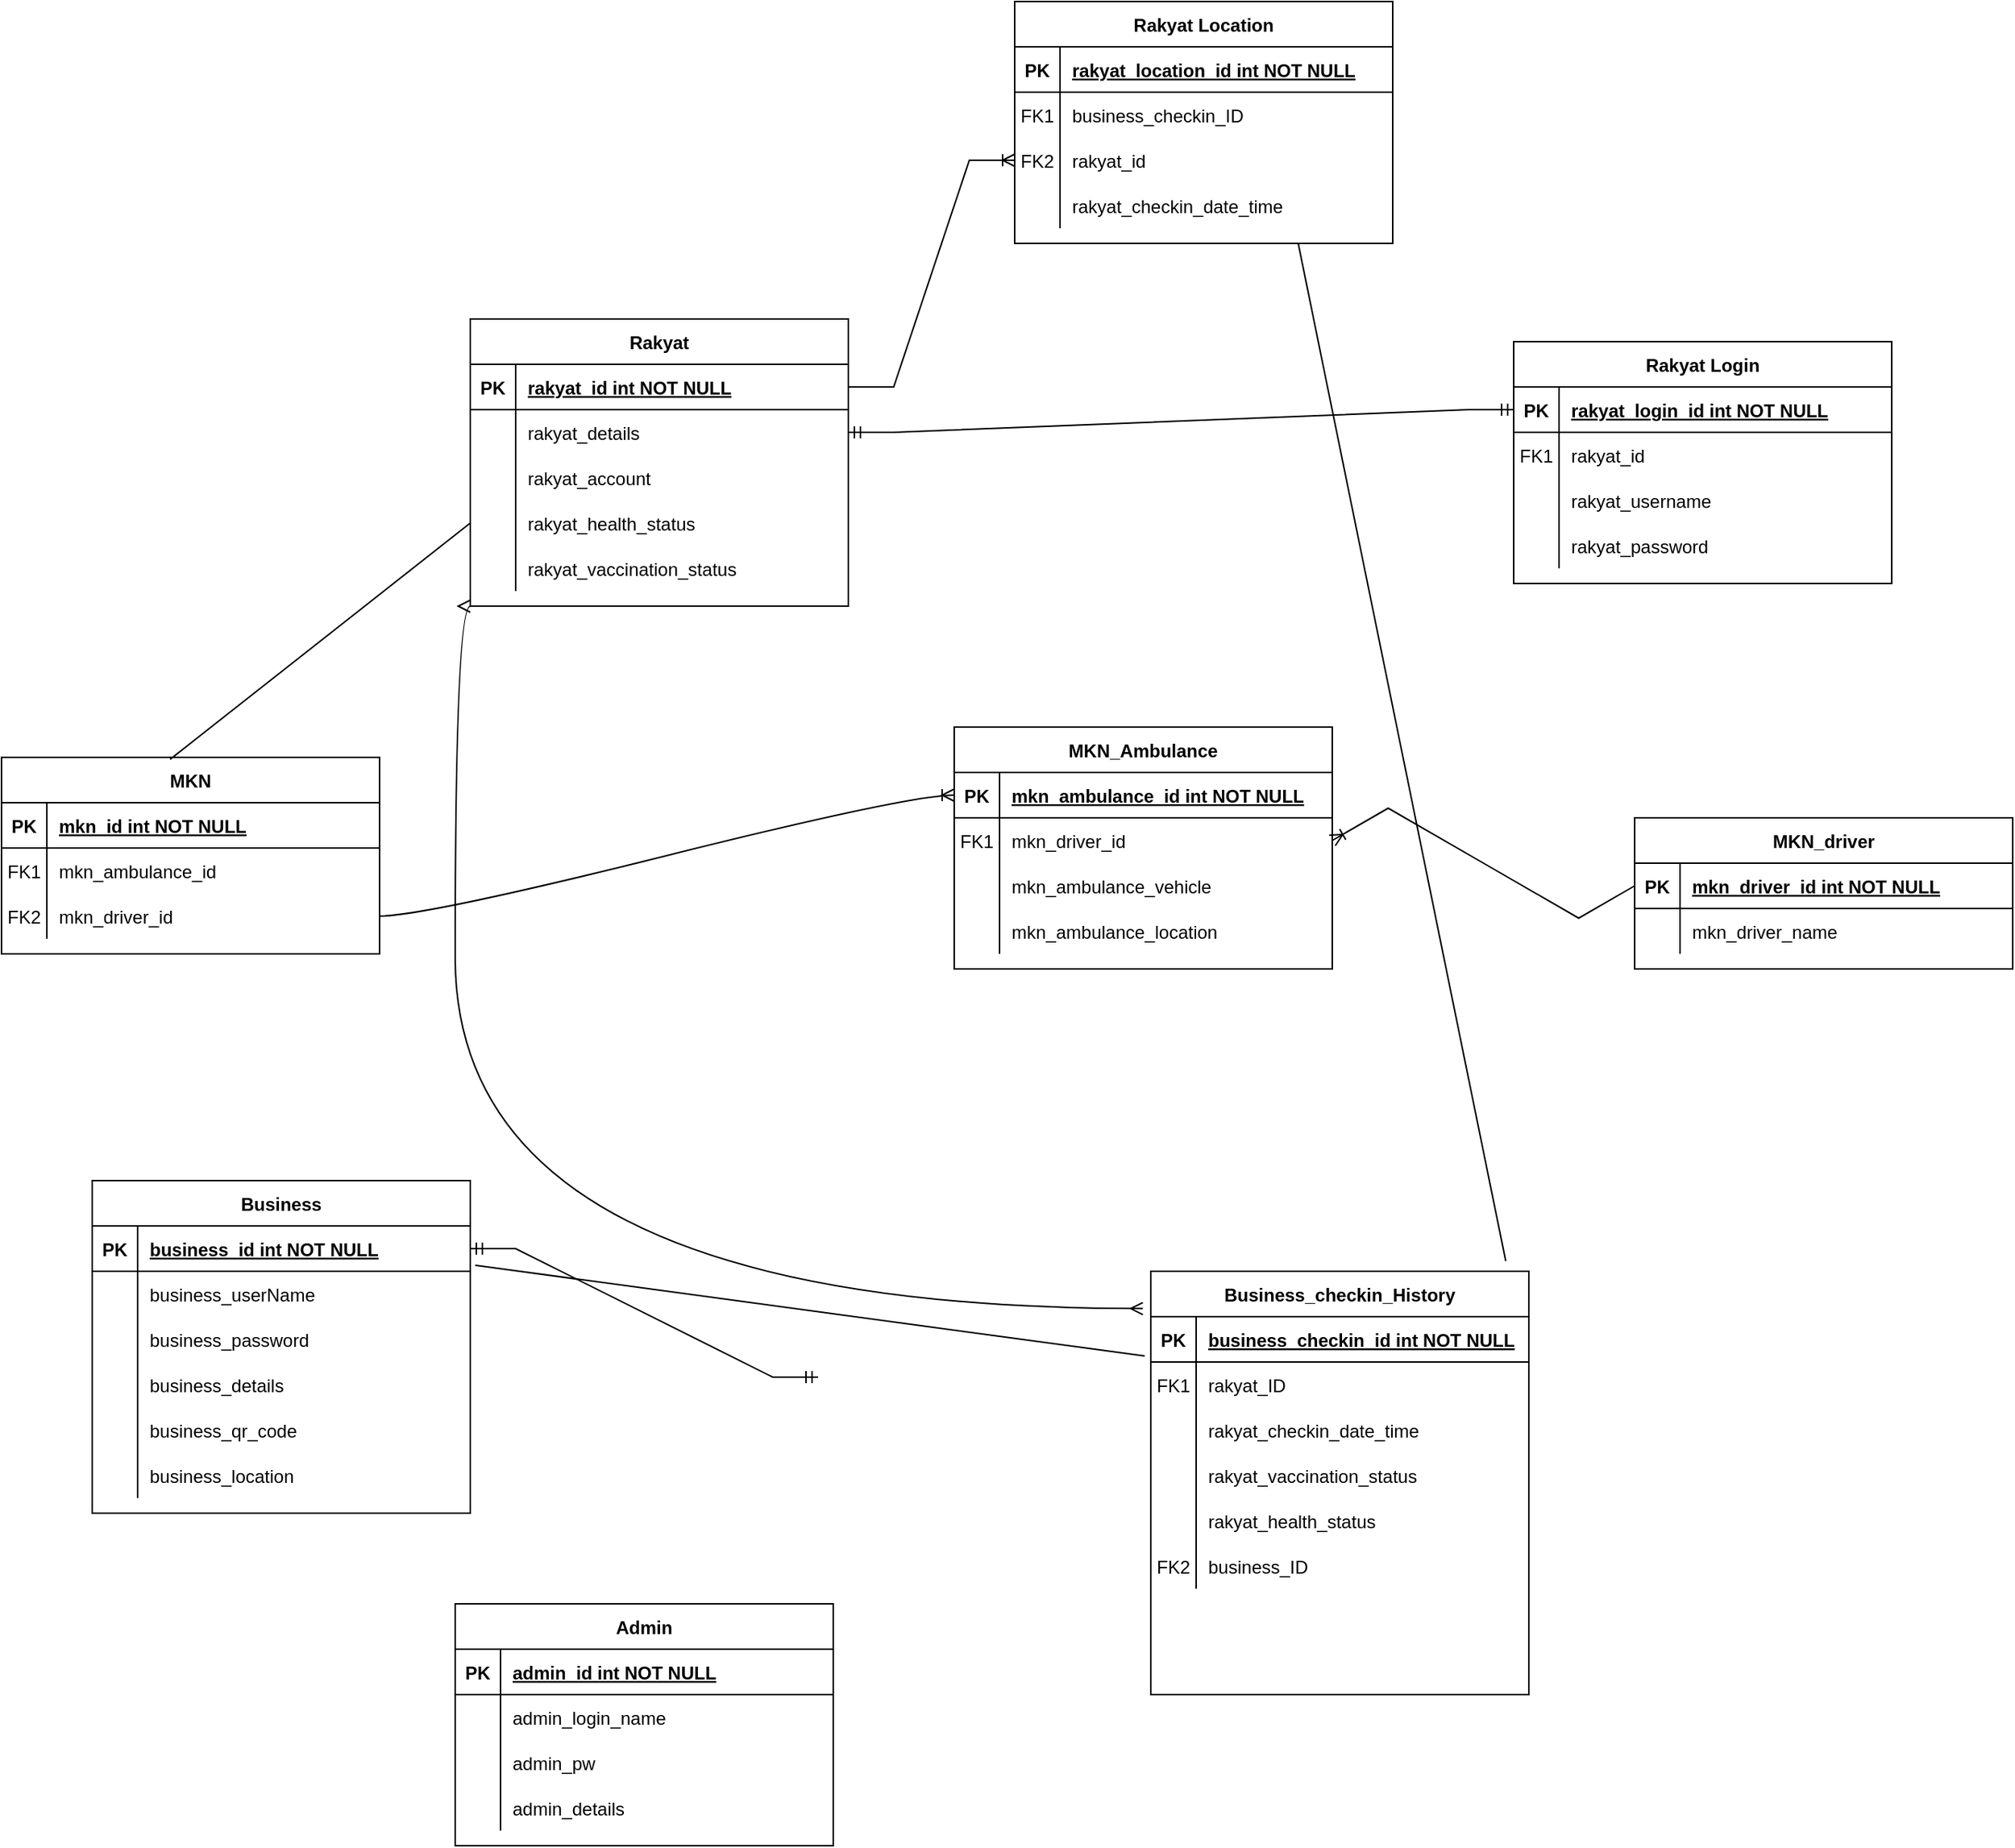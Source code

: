 <mxfile version="15.5.1" type="github" pages="4">
  <diagram id="R2lEEEUBdFMjLlhIrx00" name="Page-1">
    <mxGraphModel dx="1632" dy="1575" grid="1" gridSize="10" guides="1" tooltips="1" connect="1" arrows="1" fold="1" page="1" pageScale="1" pageWidth="850" pageHeight="1100" math="0" shadow="0" extFonts="Permanent Marker^https://fonts.googleapis.com/css?family=Permanent+Marker">
      <root>
        <mxCell id="0" />
        <mxCell id="1" parent="0" />
        <mxCell id="C-vyLk0tnHw3VtMMgP7b-2" value="MKN" style="shape=table;startSize=30;container=1;collapsible=1;childLayout=tableLayout;fixedRows=1;rowLines=0;fontStyle=1;align=center;resizeLast=1;" parent="1" vertex="1">
          <mxGeometry x="-190" y="410" width="250" height="130" as="geometry" />
        </mxCell>
        <mxCell id="C-vyLk0tnHw3VtMMgP7b-3" value="" style="shape=partialRectangle;collapsible=0;dropTarget=0;pointerEvents=0;fillColor=none;points=[[0,0.5],[1,0.5]];portConstraint=eastwest;top=0;left=0;right=0;bottom=1;" parent="C-vyLk0tnHw3VtMMgP7b-2" vertex="1">
          <mxGeometry y="30" width="250" height="30" as="geometry" />
        </mxCell>
        <mxCell id="C-vyLk0tnHw3VtMMgP7b-4" value="PK" style="shape=partialRectangle;overflow=hidden;connectable=0;fillColor=none;top=0;left=0;bottom=0;right=0;fontStyle=1;" parent="C-vyLk0tnHw3VtMMgP7b-3" vertex="1">
          <mxGeometry width="30" height="30" as="geometry">
            <mxRectangle width="30" height="30" as="alternateBounds" />
          </mxGeometry>
        </mxCell>
        <mxCell id="C-vyLk0tnHw3VtMMgP7b-5" value="mkn_id int NOT NULL " style="shape=partialRectangle;overflow=hidden;connectable=0;fillColor=none;top=0;left=0;bottom=0;right=0;align=left;spacingLeft=6;fontStyle=5;" parent="C-vyLk0tnHw3VtMMgP7b-3" vertex="1">
          <mxGeometry x="30" width="220" height="30" as="geometry">
            <mxRectangle width="220" height="30" as="alternateBounds" />
          </mxGeometry>
        </mxCell>
        <mxCell id="C-vyLk0tnHw3VtMMgP7b-6" value="" style="shape=partialRectangle;collapsible=0;dropTarget=0;pointerEvents=0;fillColor=none;points=[[0,0.5],[1,0.5]];portConstraint=eastwest;top=0;left=0;right=0;bottom=0;" parent="C-vyLk0tnHw3VtMMgP7b-2" vertex="1">
          <mxGeometry y="60" width="250" height="30" as="geometry" />
        </mxCell>
        <mxCell id="C-vyLk0tnHw3VtMMgP7b-7" value="FK1" style="shape=partialRectangle;overflow=hidden;connectable=0;fillColor=none;top=0;left=0;bottom=0;right=0;" parent="C-vyLk0tnHw3VtMMgP7b-6" vertex="1">
          <mxGeometry width="30" height="30" as="geometry">
            <mxRectangle width="30" height="30" as="alternateBounds" />
          </mxGeometry>
        </mxCell>
        <mxCell id="C-vyLk0tnHw3VtMMgP7b-8" value="mkn_ambulance_id" style="shape=partialRectangle;overflow=hidden;connectable=0;fillColor=none;top=0;left=0;bottom=0;right=0;align=left;spacingLeft=6;" parent="C-vyLk0tnHw3VtMMgP7b-6" vertex="1">
          <mxGeometry x="30" width="220" height="30" as="geometry">
            <mxRectangle width="220" height="30" as="alternateBounds" />
          </mxGeometry>
        </mxCell>
        <mxCell id="C-vyLk0tnHw3VtMMgP7b-9" value="" style="shape=partialRectangle;collapsible=0;dropTarget=0;pointerEvents=0;fillColor=none;points=[[0,0.5],[1,0.5]];portConstraint=eastwest;top=0;left=0;right=0;bottom=0;" parent="C-vyLk0tnHw3VtMMgP7b-2" vertex="1">
          <mxGeometry y="90" width="250" height="30" as="geometry" />
        </mxCell>
        <mxCell id="C-vyLk0tnHw3VtMMgP7b-10" value="FK2" style="shape=partialRectangle;overflow=hidden;connectable=0;fillColor=none;top=0;left=0;bottom=0;right=0;" parent="C-vyLk0tnHw3VtMMgP7b-9" vertex="1">
          <mxGeometry width="30" height="30" as="geometry">
            <mxRectangle width="30" height="30" as="alternateBounds" />
          </mxGeometry>
        </mxCell>
        <mxCell id="C-vyLk0tnHw3VtMMgP7b-11" value="mkn_driver_id" style="shape=partialRectangle;overflow=hidden;connectable=0;fillColor=none;top=0;left=0;bottom=0;right=0;align=left;spacingLeft=6;" parent="C-vyLk0tnHw3VtMMgP7b-9" vertex="1">
          <mxGeometry x="30" width="220" height="30" as="geometry">
            <mxRectangle width="220" height="30" as="alternateBounds" />
          </mxGeometry>
        </mxCell>
        <mxCell id="C-vyLk0tnHw3VtMMgP7b-13" value="Admin" style="shape=table;startSize=30;container=1;collapsible=1;childLayout=tableLayout;fixedRows=1;rowLines=0;fontStyle=1;align=center;resizeLast=1;" parent="1" vertex="1">
          <mxGeometry x="110" y="970" width="250" height="160" as="geometry" />
        </mxCell>
        <mxCell id="C-vyLk0tnHw3VtMMgP7b-14" value="" style="shape=partialRectangle;collapsible=0;dropTarget=0;pointerEvents=0;fillColor=none;points=[[0,0.5],[1,0.5]];portConstraint=eastwest;top=0;left=0;right=0;bottom=1;" parent="C-vyLk0tnHw3VtMMgP7b-13" vertex="1">
          <mxGeometry y="30" width="250" height="30" as="geometry" />
        </mxCell>
        <mxCell id="C-vyLk0tnHw3VtMMgP7b-15" value="PK" style="shape=partialRectangle;overflow=hidden;connectable=0;fillColor=none;top=0;left=0;bottom=0;right=0;fontStyle=1;" parent="C-vyLk0tnHw3VtMMgP7b-14" vertex="1">
          <mxGeometry width="30" height="30" as="geometry">
            <mxRectangle width="30" height="30" as="alternateBounds" />
          </mxGeometry>
        </mxCell>
        <mxCell id="C-vyLk0tnHw3VtMMgP7b-16" value="admin_id int NOT NULL " style="shape=partialRectangle;overflow=hidden;connectable=0;fillColor=none;top=0;left=0;bottom=0;right=0;align=left;spacingLeft=6;fontStyle=5;" parent="C-vyLk0tnHw3VtMMgP7b-14" vertex="1">
          <mxGeometry x="30" width="220" height="30" as="geometry">
            <mxRectangle width="220" height="30" as="alternateBounds" />
          </mxGeometry>
        </mxCell>
        <mxCell id="C-vyLk0tnHw3VtMMgP7b-17" value="" style="shape=partialRectangle;collapsible=0;dropTarget=0;pointerEvents=0;fillColor=none;points=[[0,0.5],[1,0.5]];portConstraint=eastwest;top=0;left=0;right=0;bottom=0;" parent="C-vyLk0tnHw3VtMMgP7b-13" vertex="1">
          <mxGeometry y="60" width="250" height="30" as="geometry" />
        </mxCell>
        <mxCell id="C-vyLk0tnHw3VtMMgP7b-18" value="" style="shape=partialRectangle;overflow=hidden;connectable=0;fillColor=none;top=0;left=0;bottom=0;right=0;" parent="C-vyLk0tnHw3VtMMgP7b-17" vertex="1">
          <mxGeometry width="30" height="30" as="geometry">
            <mxRectangle width="30" height="30" as="alternateBounds" />
          </mxGeometry>
        </mxCell>
        <mxCell id="C-vyLk0tnHw3VtMMgP7b-19" value="admin_login_name" style="shape=partialRectangle;overflow=hidden;connectable=0;fillColor=none;top=0;left=0;bottom=0;right=0;align=left;spacingLeft=6;" parent="C-vyLk0tnHw3VtMMgP7b-17" vertex="1">
          <mxGeometry x="30" width="220" height="30" as="geometry">
            <mxRectangle width="220" height="30" as="alternateBounds" />
          </mxGeometry>
        </mxCell>
        <mxCell id="C-vyLk0tnHw3VtMMgP7b-20" value="" style="shape=partialRectangle;collapsible=0;dropTarget=0;pointerEvents=0;fillColor=none;points=[[0,0.5],[1,0.5]];portConstraint=eastwest;top=0;left=0;right=0;bottom=0;" parent="C-vyLk0tnHw3VtMMgP7b-13" vertex="1">
          <mxGeometry y="90" width="250" height="30" as="geometry" />
        </mxCell>
        <mxCell id="C-vyLk0tnHw3VtMMgP7b-21" value="" style="shape=partialRectangle;overflow=hidden;connectable=0;fillColor=none;top=0;left=0;bottom=0;right=0;" parent="C-vyLk0tnHw3VtMMgP7b-20" vertex="1">
          <mxGeometry width="30" height="30" as="geometry">
            <mxRectangle width="30" height="30" as="alternateBounds" />
          </mxGeometry>
        </mxCell>
        <mxCell id="C-vyLk0tnHw3VtMMgP7b-22" value="admin_pw" style="shape=partialRectangle;overflow=hidden;connectable=0;fillColor=none;top=0;left=0;bottom=0;right=0;align=left;spacingLeft=6;" parent="C-vyLk0tnHw3VtMMgP7b-20" vertex="1">
          <mxGeometry x="30" width="220" height="30" as="geometry">
            <mxRectangle width="220" height="30" as="alternateBounds" />
          </mxGeometry>
        </mxCell>
        <mxCell id="yFnRbtlMpNxU06LVUk-2-22" style="shape=partialRectangle;collapsible=0;dropTarget=0;pointerEvents=0;fillColor=none;points=[[0,0.5],[1,0.5]];portConstraint=eastwest;top=0;left=0;right=0;bottom=0;" parent="C-vyLk0tnHw3VtMMgP7b-13" vertex="1">
          <mxGeometry y="120" width="250" height="30" as="geometry" />
        </mxCell>
        <mxCell id="yFnRbtlMpNxU06LVUk-2-23" style="shape=partialRectangle;overflow=hidden;connectable=0;fillColor=none;top=0;left=0;bottom=0;right=0;" parent="yFnRbtlMpNxU06LVUk-2-22" vertex="1">
          <mxGeometry width="30" height="30" as="geometry">
            <mxRectangle width="30" height="30" as="alternateBounds" />
          </mxGeometry>
        </mxCell>
        <mxCell id="yFnRbtlMpNxU06LVUk-2-24" value="admin_details" style="shape=partialRectangle;overflow=hidden;connectable=0;fillColor=none;top=0;left=0;bottom=0;right=0;align=left;spacingLeft=6;" parent="yFnRbtlMpNxU06LVUk-2-22" vertex="1">
          <mxGeometry x="30" width="220" height="30" as="geometry">
            <mxRectangle width="220" height="30" as="alternateBounds" />
          </mxGeometry>
        </mxCell>
        <mxCell id="C-vyLk0tnHw3VtMMgP7b-23" value="Rakyat" style="shape=table;startSize=30;container=1;collapsible=1;childLayout=tableLayout;fixedRows=1;rowLines=0;fontStyle=1;align=center;resizeLast=1;" parent="1" vertex="1">
          <mxGeometry x="120" y="120" width="250" height="190" as="geometry" />
        </mxCell>
        <mxCell id="C-vyLk0tnHw3VtMMgP7b-24" value="" style="shape=partialRectangle;collapsible=0;dropTarget=0;pointerEvents=0;fillColor=none;points=[[0,0.5],[1,0.5]];portConstraint=eastwest;top=0;left=0;right=0;bottom=1;" parent="C-vyLk0tnHw3VtMMgP7b-23" vertex="1">
          <mxGeometry y="30" width="250" height="30" as="geometry" />
        </mxCell>
        <mxCell id="C-vyLk0tnHw3VtMMgP7b-25" value="PK" style="shape=partialRectangle;overflow=hidden;connectable=0;fillColor=none;top=0;left=0;bottom=0;right=0;fontStyle=1;" parent="C-vyLk0tnHw3VtMMgP7b-24" vertex="1">
          <mxGeometry width="30" height="30" as="geometry">
            <mxRectangle width="30" height="30" as="alternateBounds" />
          </mxGeometry>
        </mxCell>
        <mxCell id="C-vyLk0tnHw3VtMMgP7b-26" value="rakyat_id int NOT NULL " style="shape=partialRectangle;overflow=hidden;connectable=0;fillColor=none;top=0;left=0;bottom=0;right=0;align=left;spacingLeft=6;fontStyle=5;" parent="C-vyLk0tnHw3VtMMgP7b-24" vertex="1">
          <mxGeometry x="30" width="220" height="30" as="geometry">
            <mxRectangle width="220" height="30" as="alternateBounds" />
          </mxGeometry>
        </mxCell>
        <mxCell id="Cr6TZLzRTkB6NBVOP9v7-14" style="shape=partialRectangle;collapsible=0;dropTarget=0;pointerEvents=0;fillColor=none;points=[[0,0.5],[1,0.5]];portConstraint=eastwest;top=0;left=0;right=0;bottom=0;" parent="C-vyLk0tnHw3VtMMgP7b-23" vertex="1">
          <mxGeometry y="60" width="250" height="30" as="geometry" />
        </mxCell>
        <mxCell id="Cr6TZLzRTkB6NBVOP9v7-15" value="            " style="shape=partialRectangle;overflow=hidden;connectable=0;fillColor=none;top=0;left=0;bottom=0;right=0;" parent="Cr6TZLzRTkB6NBVOP9v7-14" vertex="1">
          <mxGeometry width="30" height="30" as="geometry">
            <mxRectangle width="30" height="30" as="alternateBounds" />
          </mxGeometry>
        </mxCell>
        <mxCell id="Cr6TZLzRTkB6NBVOP9v7-16" value="rakyat_details" style="shape=partialRectangle;overflow=hidden;connectable=0;fillColor=none;top=0;left=0;bottom=0;right=0;align=left;spacingLeft=6;" parent="Cr6TZLzRTkB6NBVOP9v7-14" vertex="1">
          <mxGeometry x="30" width="220" height="30" as="geometry">
            <mxRectangle width="220" height="30" as="alternateBounds" />
          </mxGeometry>
        </mxCell>
        <mxCell id="Cr6TZLzRTkB6NBVOP9v7-11" style="shape=partialRectangle;collapsible=0;dropTarget=0;pointerEvents=0;fillColor=none;points=[[0,0.5],[1,0.5]];portConstraint=eastwest;top=0;left=0;right=0;bottom=0;" parent="C-vyLk0tnHw3VtMMgP7b-23" vertex="1">
          <mxGeometry y="90" width="250" height="30" as="geometry" />
        </mxCell>
        <mxCell id="Cr6TZLzRTkB6NBVOP9v7-12" style="shape=partialRectangle;overflow=hidden;connectable=0;fillColor=none;top=0;left=0;bottom=0;right=0;" parent="Cr6TZLzRTkB6NBVOP9v7-11" vertex="1">
          <mxGeometry width="30" height="30" as="geometry">
            <mxRectangle width="30" height="30" as="alternateBounds" />
          </mxGeometry>
        </mxCell>
        <mxCell id="Cr6TZLzRTkB6NBVOP9v7-13" value="rakyat_account" style="shape=partialRectangle;overflow=hidden;connectable=0;fillColor=none;top=0;left=0;bottom=0;right=0;align=left;spacingLeft=6;" parent="Cr6TZLzRTkB6NBVOP9v7-11" vertex="1">
          <mxGeometry x="30" width="220" height="30" as="geometry">
            <mxRectangle width="220" height="30" as="alternateBounds" />
          </mxGeometry>
        </mxCell>
        <mxCell id="Cr6TZLzRTkB6NBVOP9v7-8" style="shape=partialRectangle;collapsible=0;dropTarget=0;pointerEvents=0;fillColor=none;points=[[0,0.5],[1,0.5]];portConstraint=eastwest;top=0;left=0;right=0;bottom=0;" parent="C-vyLk0tnHw3VtMMgP7b-23" vertex="1">
          <mxGeometry y="120" width="250" height="30" as="geometry" />
        </mxCell>
        <mxCell id="Cr6TZLzRTkB6NBVOP9v7-9" style="shape=partialRectangle;overflow=hidden;connectable=0;fillColor=none;top=0;left=0;bottom=0;right=0;" parent="Cr6TZLzRTkB6NBVOP9v7-8" vertex="1">
          <mxGeometry width="30" height="30" as="geometry">
            <mxRectangle width="30" height="30" as="alternateBounds" />
          </mxGeometry>
        </mxCell>
        <mxCell id="Cr6TZLzRTkB6NBVOP9v7-10" value="rakyat_health_status" style="shape=partialRectangle;overflow=hidden;connectable=0;fillColor=none;top=0;left=0;bottom=0;right=0;align=left;spacingLeft=6;" parent="Cr6TZLzRTkB6NBVOP9v7-8" vertex="1">
          <mxGeometry x="30" width="220" height="30" as="geometry">
            <mxRectangle width="220" height="30" as="alternateBounds" />
          </mxGeometry>
        </mxCell>
        <mxCell id="yFnRbtlMpNxU06LVUk-2-1" style="shape=partialRectangle;collapsible=0;dropTarget=0;pointerEvents=0;fillColor=none;points=[[0,0.5],[1,0.5]];portConstraint=eastwest;top=0;left=0;right=0;bottom=0;" parent="C-vyLk0tnHw3VtMMgP7b-23" vertex="1">
          <mxGeometry y="150" width="250" height="30" as="geometry" />
        </mxCell>
        <mxCell id="yFnRbtlMpNxU06LVUk-2-2" style="shape=partialRectangle;overflow=hidden;connectable=0;fillColor=none;top=0;left=0;bottom=0;right=0;" parent="yFnRbtlMpNxU06LVUk-2-1" vertex="1">
          <mxGeometry width="30" height="30" as="geometry">
            <mxRectangle width="30" height="30" as="alternateBounds" />
          </mxGeometry>
        </mxCell>
        <mxCell id="yFnRbtlMpNxU06LVUk-2-3" value="rakyat_vaccination_status" style="shape=partialRectangle;overflow=hidden;connectable=0;fillColor=none;top=0;left=0;bottom=0;right=0;align=left;spacingLeft=6;" parent="yFnRbtlMpNxU06LVUk-2-1" vertex="1">
          <mxGeometry x="30" width="220" height="30" as="geometry">
            <mxRectangle width="220" height="30" as="alternateBounds" />
          </mxGeometry>
        </mxCell>
        <mxCell id="Cr6TZLzRTkB6NBVOP9v7-1" value="Business" style="shape=table;startSize=30;container=1;collapsible=1;childLayout=tableLayout;fixedRows=1;rowLines=0;fontStyle=1;align=center;resizeLast=1;" parent="1" vertex="1">
          <mxGeometry x="-130" y="690" width="250" height="220" as="geometry" />
        </mxCell>
        <mxCell id="Cr6TZLzRTkB6NBVOP9v7-2" value="" style="shape=partialRectangle;collapsible=0;dropTarget=0;pointerEvents=0;fillColor=none;points=[[0,0.5],[1,0.5]];portConstraint=eastwest;top=0;left=0;right=0;bottom=1;" parent="Cr6TZLzRTkB6NBVOP9v7-1" vertex="1">
          <mxGeometry y="30" width="250" height="30" as="geometry" />
        </mxCell>
        <mxCell id="Cr6TZLzRTkB6NBVOP9v7-3" value="PK" style="shape=partialRectangle;overflow=hidden;connectable=0;fillColor=none;top=0;left=0;bottom=0;right=0;fontStyle=1;" parent="Cr6TZLzRTkB6NBVOP9v7-2" vertex="1">
          <mxGeometry width="30" height="30" as="geometry">
            <mxRectangle width="30" height="30" as="alternateBounds" />
          </mxGeometry>
        </mxCell>
        <mxCell id="Cr6TZLzRTkB6NBVOP9v7-4" value="business_id int NOT NULL " style="shape=partialRectangle;overflow=hidden;connectable=0;fillColor=none;top=0;left=0;bottom=0;right=0;align=left;spacingLeft=6;fontStyle=5;" parent="Cr6TZLzRTkB6NBVOP9v7-2" vertex="1">
          <mxGeometry x="30" width="220" height="30" as="geometry">
            <mxRectangle width="220" height="30" as="alternateBounds" />
          </mxGeometry>
        </mxCell>
        <mxCell id="Cr6TZLzRTkB6NBVOP9v7-5" value="" style="shape=partialRectangle;collapsible=0;dropTarget=0;pointerEvents=0;fillColor=none;points=[[0,0.5],[1,0.5]];portConstraint=eastwest;top=0;left=0;right=0;bottom=0;" parent="Cr6TZLzRTkB6NBVOP9v7-1" vertex="1">
          <mxGeometry y="60" width="250" height="30" as="geometry" />
        </mxCell>
        <mxCell id="Cr6TZLzRTkB6NBVOP9v7-6" value="" style="shape=partialRectangle;overflow=hidden;connectable=0;fillColor=none;top=0;left=0;bottom=0;right=0;" parent="Cr6TZLzRTkB6NBVOP9v7-5" vertex="1">
          <mxGeometry width="30" height="30" as="geometry">
            <mxRectangle width="30" height="30" as="alternateBounds" />
          </mxGeometry>
        </mxCell>
        <mxCell id="Cr6TZLzRTkB6NBVOP9v7-7" value="business_userName" style="shape=partialRectangle;overflow=hidden;connectable=0;fillColor=none;top=0;left=0;bottom=0;right=0;align=left;spacingLeft=6;" parent="Cr6TZLzRTkB6NBVOP9v7-5" vertex="1">
          <mxGeometry x="30" width="220" height="30" as="geometry">
            <mxRectangle width="220" height="30" as="alternateBounds" />
          </mxGeometry>
        </mxCell>
        <mxCell id="yFnRbtlMpNxU06LVUk-2-16" style="shape=partialRectangle;collapsible=0;dropTarget=0;pointerEvents=0;fillColor=none;points=[[0,0.5],[1,0.5]];portConstraint=eastwest;top=0;left=0;right=0;bottom=0;" parent="Cr6TZLzRTkB6NBVOP9v7-1" vertex="1">
          <mxGeometry y="90" width="250" height="30" as="geometry" />
        </mxCell>
        <mxCell id="yFnRbtlMpNxU06LVUk-2-17" style="shape=partialRectangle;overflow=hidden;connectable=0;fillColor=none;top=0;left=0;bottom=0;right=0;" parent="yFnRbtlMpNxU06LVUk-2-16" vertex="1">
          <mxGeometry width="30" height="30" as="geometry">
            <mxRectangle width="30" height="30" as="alternateBounds" />
          </mxGeometry>
        </mxCell>
        <mxCell id="yFnRbtlMpNxU06LVUk-2-18" value="business_password" style="shape=partialRectangle;overflow=hidden;connectable=0;fillColor=none;top=0;left=0;bottom=0;right=0;align=left;spacingLeft=6;" parent="yFnRbtlMpNxU06LVUk-2-16" vertex="1">
          <mxGeometry x="30" width="220" height="30" as="geometry">
            <mxRectangle width="220" height="30" as="alternateBounds" />
          </mxGeometry>
        </mxCell>
        <mxCell id="yFnRbtlMpNxU06LVUk-2-13" style="shape=partialRectangle;collapsible=0;dropTarget=0;pointerEvents=0;fillColor=none;points=[[0,0.5],[1,0.5]];portConstraint=eastwest;top=0;left=0;right=0;bottom=0;" parent="Cr6TZLzRTkB6NBVOP9v7-1" vertex="1">
          <mxGeometry y="120" width="250" height="30" as="geometry" />
        </mxCell>
        <mxCell id="yFnRbtlMpNxU06LVUk-2-14" style="shape=partialRectangle;overflow=hidden;connectable=0;fillColor=none;top=0;left=0;bottom=0;right=0;" parent="yFnRbtlMpNxU06LVUk-2-13" vertex="1">
          <mxGeometry width="30" height="30" as="geometry">
            <mxRectangle width="30" height="30" as="alternateBounds" />
          </mxGeometry>
        </mxCell>
        <mxCell id="yFnRbtlMpNxU06LVUk-2-15" value="business_details" style="shape=partialRectangle;overflow=hidden;connectable=0;fillColor=none;top=0;left=0;bottom=0;right=0;align=left;spacingLeft=6;" parent="yFnRbtlMpNxU06LVUk-2-13" vertex="1">
          <mxGeometry x="30" width="220" height="30" as="geometry">
            <mxRectangle width="220" height="30" as="alternateBounds" />
          </mxGeometry>
        </mxCell>
        <mxCell id="yFnRbtlMpNxU06LVUk-2-10" style="shape=partialRectangle;collapsible=0;dropTarget=0;pointerEvents=0;fillColor=none;points=[[0,0.5],[1,0.5]];portConstraint=eastwest;top=0;left=0;right=0;bottom=0;" parent="Cr6TZLzRTkB6NBVOP9v7-1" vertex="1">
          <mxGeometry y="150" width="250" height="30" as="geometry" />
        </mxCell>
        <mxCell id="yFnRbtlMpNxU06LVUk-2-11" style="shape=partialRectangle;overflow=hidden;connectable=0;fillColor=none;top=0;left=0;bottom=0;right=0;" parent="yFnRbtlMpNxU06LVUk-2-10" vertex="1">
          <mxGeometry width="30" height="30" as="geometry">
            <mxRectangle width="30" height="30" as="alternateBounds" />
          </mxGeometry>
        </mxCell>
        <mxCell id="yFnRbtlMpNxU06LVUk-2-12" value="business_qr_code" style="shape=partialRectangle;overflow=hidden;connectable=0;fillColor=none;top=0;left=0;bottom=0;right=0;align=left;spacingLeft=6;" parent="yFnRbtlMpNxU06LVUk-2-10" vertex="1">
          <mxGeometry x="30" width="220" height="30" as="geometry">
            <mxRectangle width="220" height="30" as="alternateBounds" />
          </mxGeometry>
        </mxCell>
        <mxCell id="yFnRbtlMpNxU06LVUk-2-7" style="shape=partialRectangle;collapsible=0;dropTarget=0;pointerEvents=0;fillColor=none;points=[[0,0.5],[1,0.5]];portConstraint=eastwest;top=0;left=0;right=0;bottom=0;" parent="Cr6TZLzRTkB6NBVOP9v7-1" vertex="1">
          <mxGeometry y="180" width="250" height="30" as="geometry" />
        </mxCell>
        <mxCell id="yFnRbtlMpNxU06LVUk-2-8" style="shape=partialRectangle;overflow=hidden;connectable=0;fillColor=none;top=0;left=0;bottom=0;right=0;" parent="yFnRbtlMpNxU06LVUk-2-7" vertex="1">
          <mxGeometry width="30" height="30" as="geometry">
            <mxRectangle width="30" height="30" as="alternateBounds" />
          </mxGeometry>
        </mxCell>
        <mxCell id="yFnRbtlMpNxU06LVUk-2-9" value="business_location" style="shape=partialRectangle;overflow=hidden;connectable=0;fillColor=none;top=0;left=0;bottom=0;right=0;align=left;spacingLeft=6;" parent="yFnRbtlMpNxU06LVUk-2-7" vertex="1">
          <mxGeometry x="30" width="220" height="30" as="geometry">
            <mxRectangle width="220" height="30" as="alternateBounds" />
          </mxGeometry>
        </mxCell>
        <mxCell id="yFnRbtlMpNxU06LVUk-2-25" value="Rakyat Location" style="shape=table;startSize=30;container=1;collapsible=1;childLayout=tableLayout;fixedRows=1;rowLines=0;fontStyle=1;align=center;resizeLast=1;" parent="1" vertex="1">
          <mxGeometry x="480" y="-90" width="250" height="160" as="geometry" />
        </mxCell>
        <mxCell id="yFnRbtlMpNxU06LVUk-2-26" value="" style="shape=partialRectangle;collapsible=0;dropTarget=0;pointerEvents=0;fillColor=none;points=[[0,0.5],[1,0.5]];portConstraint=eastwest;top=0;left=0;right=0;bottom=1;" parent="yFnRbtlMpNxU06LVUk-2-25" vertex="1">
          <mxGeometry y="30" width="250" height="30" as="geometry" />
        </mxCell>
        <mxCell id="yFnRbtlMpNxU06LVUk-2-27" value="PK" style="shape=partialRectangle;overflow=hidden;connectable=0;fillColor=none;top=0;left=0;bottom=0;right=0;fontStyle=1;" parent="yFnRbtlMpNxU06LVUk-2-26" vertex="1">
          <mxGeometry width="30" height="30" as="geometry">
            <mxRectangle width="30" height="30" as="alternateBounds" />
          </mxGeometry>
        </mxCell>
        <mxCell id="yFnRbtlMpNxU06LVUk-2-28" value="rakyat_location_id int NOT NULL " style="shape=partialRectangle;overflow=hidden;connectable=0;fillColor=none;top=0;left=0;bottom=0;right=0;align=left;spacingLeft=6;fontStyle=5;" parent="yFnRbtlMpNxU06LVUk-2-26" vertex="1">
          <mxGeometry x="30" width="220" height="30" as="geometry">
            <mxRectangle width="220" height="30" as="alternateBounds" />
          </mxGeometry>
        </mxCell>
        <mxCell id="yFnRbtlMpNxU06LVUk-2-29" value="" style="shape=partialRectangle;collapsible=0;dropTarget=0;pointerEvents=0;fillColor=none;points=[[0,0.5],[1,0.5]];portConstraint=eastwest;top=0;left=0;right=0;bottom=0;" parent="yFnRbtlMpNxU06LVUk-2-25" vertex="1">
          <mxGeometry y="60" width="250" height="30" as="geometry" />
        </mxCell>
        <mxCell id="yFnRbtlMpNxU06LVUk-2-30" value="FK1" style="shape=partialRectangle;overflow=hidden;connectable=0;fillColor=none;top=0;left=0;bottom=0;right=0;" parent="yFnRbtlMpNxU06LVUk-2-29" vertex="1">
          <mxGeometry width="30" height="30" as="geometry">
            <mxRectangle width="30" height="30" as="alternateBounds" />
          </mxGeometry>
        </mxCell>
        <mxCell id="yFnRbtlMpNxU06LVUk-2-31" value="business_checkin_ID" style="shape=partialRectangle;overflow=hidden;connectable=0;fillColor=none;top=0;left=0;bottom=0;right=0;align=left;spacingLeft=6;" parent="yFnRbtlMpNxU06LVUk-2-29" vertex="1">
          <mxGeometry x="30" width="220" height="30" as="geometry">
            <mxRectangle width="220" height="30" as="alternateBounds" />
          </mxGeometry>
        </mxCell>
        <mxCell id="yFnRbtlMpNxU06LVUk-2-63" style="shape=partialRectangle;collapsible=0;dropTarget=0;pointerEvents=0;fillColor=none;points=[[0,0.5],[1,0.5]];portConstraint=eastwest;top=0;left=0;right=0;bottom=0;" parent="yFnRbtlMpNxU06LVUk-2-25" vertex="1">
          <mxGeometry y="90" width="250" height="30" as="geometry" />
        </mxCell>
        <mxCell id="yFnRbtlMpNxU06LVUk-2-64" value="FK2" style="shape=partialRectangle;overflow=hidden;connectable=0;fillColor=none;top=0;left=0;bottom=0;right=0;" parent="yFnRbtlMpNxU06LVUk-2-63" vertex="1">
          <mxGeometry width="30" height="30" as="geometry">
            <mxRectangle width="30" height="30" as="alternateBounds" />
          </mxGeometry>
        </mxCell>
        <mxCell id="yFnRbtlMpNxU06LVUk-2-65" value="rakyat_id" style="shape=partialRectangle;overflow=hidden;connectable=0;fillColor=none;top=0;left=0;bottom=0;right=0;align=left;spacingLeft=6;" parent="yFnRbtlMpNxU06LVUk-2-63" vertex="1">
          <mxGeometry x="30" width="220" height="30" as="geometry">
            <mxRectangle width="220" height="30" as="alternateBounds" />
          </mxGeometry>
        </mxCell>
        <mxCell id="yFnRbtlMpNxU06LVUk-2-44" style="shape=partialRectangle;collapsible=0;dropTarget=0;pointerEvents=0;fillColor=none;points=[[0,0.5],[1,0.5]];portConstraint=eastwest;top=0;left=0;right=0;bottom=0;" parent="yFnRbtlMpNxU06LVUk-2-25" vertex="1">
          <mxGeometry y="120" width="250" height="30" as="geometry" />
        </mxCell>
        <mxCell id="yFnRbtlMpNxU06LVUk-2-45" style="shape=partialRectangle;overflow=hidden;connectable=0;fillColor=none;top=0;left=0;bottom=0;right=0;" parent="yFnRbtlMpNxU06LVUk-2-44" vertex="1">
          <mxGeometry width="30" height="30" as="geometry">
            <mxRectangle width="30" height="30" as="alternateBounds" />
          </mxGeometry>
        </mxCell>
        <mxCell id="yFnRbtlMpNxU06LVUk-2-46" value="rakyat_checkin_date_time" style="shape=partialRectangle;overflow=hidden;connectable=0;fillColor=none;top=0;left=0;bottom=0;right=0;align=left;spacingLeft=6;" parent="yFnRbtlMpNxU06LVUk-2-44" vertex="1">
          <mxGeometry x="30" width="220" height="30" as="geometry">
            <mxRectangle width="220" height="30" as="alternateBounds" />
          </mxGeometry>
        </mxCell>
        <mxCell id="yFnRbtlMpNxU06LVUk-2-50" value="Rakyat Login" style="shape=table;startSize=30;container=1;collapsible=1;childLayout=tableLayout;fixedRows=1;rowLines=0;fontStyle=1;align=center;resizeLast=1;" parent="1" vertex="1">
          <mxGeometry x="810" y="135" width="250" height="160" as="geometry" />
        </mxCell>
        <mxCell id="yFnRbtlMpNxU06LVUk-2-51" value="" style="shape=partialRectangle;collapsible=0;dropTarget=0;pointerEvents=0;fillColor=none;points=[[0,0.5],[1,0.5]];portConstraint=eastwest;top=0;left=0;right=0;bottom=1;" parent="yFnRbtlMpNxU06LVUk-2-50" vertex="1">
          <mxGeometry y="30" width="250" height="30" as="geometry" />
        </mxCell>
        <mxCell id="yFnRbtlMpNxU06LVUk-2-52" value="PK" style="shape=partialRectangle;overflow=hidden;connectable=0;fillColor=none;top=0;left=0;bottom=0;right=0;fontStyle=1;" parent="yFnRbtlMpNxU06LVUk-2-51" vertex="1">
          <mxGeometry width="30" height="30" as="geometry">
            <mxRectangle width="30" height="30" as="alternateBounds" />
          </mxGeometry>
        </mxCell>
        <mxCell id="yFnRbtlMpNxU06LVUk-2-53" value="rakyat_login_id int NOT NULL " style="shape=partialRectangle;overflow=hidden;connectable=0;fillColor=none;top=0;left=0;bottom=0;right=0;align=left;spacingLeft=6;fontStyle=5;" parent="yFnRbtlMpNxU06LVUk-2-51" vertex="1">
          <mxGeometry x="30" width="220" height="30" as="geometry">
            <mxRectangle width="220" height="30" as="alternateBounds" />
          </mxGeometry>
        </mxCell>
        <mxCell id="yFnRbtlMpNxU06LVUk-2-60" style="shape=partialRectangle;collapsible=0;dropTarget=0;pointerEvents=0;fillColor=none;points=[[0,0.5],[1,0.5]];portConstraint=eastwest;top=0;left=0;right=0;bottom=0;" parent="yFnRbtlMpNxU06LVUk-2-50" vertex="1">
          <mxGeometry y="60" width="250" height="30" as="geometry" />
        </mxCell>
        <mxCell id="yFnRbtlMpNxU06LVUk-2-61" value="FK1" style="shape=partialRectangle;overflow=hidden;connectable=0;fillColor=none;top=0;left=0;bottom=0;right=0;" parent="yFnRbtlMpNxU06LVUk-2-60" vertex="1">
          <mxGeometry width="30" height="30" as="geometry">
            <mxRectangle width="30" height="30" as="alternateBounds" />
          </mxGeometry>
        </mxCell>
        <mxCell id="yFnRbtlMpNxU06LVUk-2-62" value="rakyat_id" style="shape=partialRectangle;overflow=hidden;connectable=0;fillColor=none;top=0;left=0;bottom=0;right=0;align=left;spacingLeft=6;" parent="yFnRbtlMpNxU06LVUk-2-60" vertex="1">
          <mxGeometry x="30" width="220" height="30" as="geometry">
            <mxRectangle width="220" height="30" as="alternateBounds" />
          </mxGeometry>
        </mxCell>
        <mxCell id="yFnRbtlMpNxU06LVUk-2-54" value="" style="shape=partialRectangle;collapsible=0;dropTarget=0;pointerEvents=0;fillColor=none;points=[[0,0.5],[1,0.5]];portConstraint=eastwest;top=0;left=0;right=0;bottom=0;" parent="yFnRbtlMpNxU06LVUk-2-50" vertex="1">
          <mxGeometry y="90" width="250" height="30" as="geometry" />
        </mxCell>
        <mxCell id="yFnRbtlMpNxU06LVUk-2-55" value="" style="shape=partialRectangle;overflow=hidden;connectable=0;fillColor=none;top=0;left=0;bottom=0;right=0;" parent="yFnRbtlMpNxU06LVUk-2-54" vertex="1">
          <mxGeometry width="30" height="30" as="geometry">
            <mxRectangle width="30" height="30" as="alternateBounds" />
          </mxGeometry>
        </mxCell>
        <mxCell id="yFnRbtlMpNxU06LVUk-2-56" value="rakyat_username" style="shape=partialRectangle;overflow=hidden;connectable=0;fillColor=none;top=0;left=0;bottom=0;right=0;align=left;spacingLeft=6;" parent="yFnRbtlMpNxU06LVUk-2-54" vertex="1">
          <mxGeometry x="30" width="220" height="30" as="geometry">
            <mxRectangle width="220" height="30" as="alternateBounds" />
          </mxGeometry>
        </mxCell>
        <mxCell id="yFnRbtlMpNxU06LVUk-2-57" style="shape=partialRectangle;collapsible=0;dropTarget=0;pointerEvents=0;fillColor=none;points=[[0,0.5],[1,0.5]];portConstraint=eastwest;top=0;left=0;right=0;bottom=0;" parent="yFnRbtlMpNxU06LVUk-2-50" vertex="1">
          <mxGeometry y="120" width="250" height="30" as="geometry" />
        </mxCell>
        <mxCell id="yFnRbtlMpNxU06LVUk-2-58" style="shape=partialRectangle;overflow=hidden;connectable=0;fillColor=none;top=0;left=0;bottom=0;right=0;" parent="yFnRbtlMpNxU06LVUk-2-57" vertex="1">
          <mxGeometry width="30" height="30" as="geometry">
            <mxRectangle width="30" height="30" as="alternateBounds" />
          </mxGeometry>
        </mxCell>
        <mxCell id="yFnRbtlMpNxU06LVUk-2-59" value="rakyat_password" style="shape=partialRectangle;overflow=hidden;connectable=0;fillColor=none;top=0;left=0;bottom=0;right=0;align=left;spacingLeft=6;" parent="yFnRbtlMpNxU06LVUk-2-57" vertex="1">
          <mxGeometry x="30" width="220" height="30" as="geometry">
            <mxRectangle width="220" height="30" as="alternateBounds" />
          </mxGeometry>
        </mxCell>
        <mxCell id="yFnRbtlMpNxU06LVUk-2-66" value="MKN_Ambulance" style="shape=table;startSize=30;container=1;collapsible=1;childLayout=tableLayout;fixedRows=1;rowLines=0;fontStyle=1;align=center;resizeLast=1;" parent="1" vertex="1">
          <mxGeometry x="440" y="390" width="250" height="160" as="geometry" />
        </mxCell>
        <mxCell id="yFnRbtlMpNxU06LVUk-2-67" value="" style="shape=partialRectangle;collapsible=0;dropTarget=0;pointerEvents=0;fillColor=none;points=[[0,0.5],[1,0.5]];portConstraint=eastwest;top=0;left=0;right=0;bottom=1;" parent="yFnRbtlMpNxU06LVUk-2-66" vertex="1">
          <mxGeometry y="30" width="250" height="30" as="geometry" />
        </mxCell>
        <mxCell id="yFnRbtlMpNxU06LVUk-2-68" value="PK" style="shape=partialRectangle;overflow=hidden;connectable=0;fillColor=none;top=0;left=0;bottom=0;right=0;fontStyle=1;" parent="yFnRbtlMpNxU06LVUk-2-67" vertex="1">
          <mxGeometry width="30" height="30" as="geometry">
            <mxRectangle width="30" height="30" as="alternateBounds" />
          </mxGeometry>
        </mxCell>
        <mxCell id="yFnRbtlMpNxU06LVUk-2-69" value="mkn_ambulance_id int NOT NULL " style="shape=partialRectangle;overflow=hidden;connectable=0;fillColor=none;top=0;left=0;bottom=0;right=0;align=left;spacingLeft=6;fontStyle=5;" parent="yFnRbtlMpNxU06LVUk-2-67" vertex="1">
          <mxGeometry x="30" width="220" height="30" as="geometry">
            <mxRectangle width="220" height="30" as="alternateBounds" />
          </mxGeometry>
        </mxCell>
        <mxCell id="yFnRbtlMpNxU06LVUk-2-73" value="" style="shape=partialRectangle;collapsible=0;dropTarget=0;pointerEvents=0;fillColor=none;points=[[0,0.5],[1,0.5]];portConstraint=eastwest;top=0;left=0;right=0;bottom=0;" parent="yFnRbtlMpNxU06LVUk-2-66" vertex="1">
          <mxGeometry y="60" width="250" height="30" as="geometry" />
        </mxCell>
        <mxCell id="yFnRbtlMpNxU06LVUk-2-74" value="FK1" style="shape=partialRectangle;overflow=hidden;connectable=0;fillColor=none;top=0;left=0;bottom=0;right=0;" parent="yFnRbtlMpNxU06LVUk-2-73" vertex="1">
          <mxGeometry width="30" height="30" as="geometry">
            <mxRectangle width="30" height="30" as="alternateBounds" />
          </mxGeometry>
        </mxCell>
        <mxCell id="yFnRbtlMpNxU06LVUk-2-75" value="mkn_driver_id" style="shape=partialRectangle;overflow=hidden;connectable=0;fillColor=none;top=0;left=0;bottom=0;right=0;align=left;spacingLeft=6;" parent="yFnRbtlMpNxU06LVUk-2-73" vertex="1">
          <mxGeometry x="30" width="220" height="30" as="geometry">
            <mxRectangle width="220" height="30" as="alternateBounds" />
          </mxGeometry>
        </mxCell>
        <mxCell id="yFnRbtlMpNxU06LVUk-2-70" value="" style="shape=partialRectangle;collapsible=0;dropTarget=0;pointerEvents=0;fillColor=none;points=[[0,0.5],[1,0.5]];portConstraint=eastwest;top=0;left=0;right=0;bottom=0;" parent="yFnRbtlMpNxU06LVUk-2-66" vertex="1">
          <mxGeometry y="90" width="250" height="30" as="geometry" />
        </mxCell>
        <mxCell id="yFnRbtlMpNxU06LVUk-2-71" value="" style="shape=partialRectangle;overflow=hidden;connectable=0;fillColor=none;top=0;left=0;bottom=0;right=0;" parent="yFnRbtlMpNxU06LVUk-2-70" vertex="1">
          <mxGeometry width="30" height="30" as="geometry">
            <mxRectangle width="30" height="30" as="alternateBounds" />
          </mxGeometry>
        </mxCell>
        <mxCell id="yFnRbtlMpNxU06LVUk-2-72" value="mkn_ambulance_vehicle" style="shape=partialRectangle;overflow=hidden;connectable=0;fillColor=none;top=0;left=0;bottom=0;right=0;align=left;spacingLeft=6;" parent="yFnRbtlMpNxU06LVUk-2-70" vertex="1">
          <mxGeometry x="30" width="220" height="30" as="geometry">
            <mxRectangle width="220" height="30" as="alternateBounds" />
          </mxGeometry>
        </mxCell>
        <mxCell id="yFnRbtlMpNxU06LVUk-2-86" style="shape=partialRectangle;collapsible=0;dropTarget=0;pointerEvents=0;fillColor=none;points=[[0,0.5],[1,0.5]];portConstraint=eastwest;top=0;left=0;right=0;bottom=0;" parent="yFnRbtlMpNxU06LVUk-2-66" vertex="1">
          <mxGeometry y="120" width="250" height="30" as="geometry" />
        </mxCell>
        <mxCell id="yFnRbtlMpNxU06LVUk-2-87" style="shape=partialRectangle;overflow=hidden;connectable=0;fillColor=none;top=0;left=0;bottom=0;right=0;" parent="yFnRbtlMpNxU06LVUk-2-86" vertex="1">
          <mxGeometry width="30" height="30" as="geometry">
            <mxRectangle width="30" height="30" as="alternateBounds" />
          </mxGeometry>
        </mxCell>
        <mxCell id="yFnRbtlMpNxU06LVUk-2-88" value="mkn_ambulance_location" style="shape=partialRectangle;overflow=hidden;connectable=0;fillColor=none;top=0;left=0;bottom=0;right=0;align=left;spacingLeft=6;" parent="yFnRbtlMpNxU06LVUk-2-86" vertex="1">
          <mxGeometry x="30" width="220" height="30" as="geometry">
            <mxRectangle width="220" height="30" as="alternateBounds" />
          </mxGeometry>
        </mxCell>
        <mxCell id="yFnRbtlMpNxU06LVUk-2-76" value="MKN_driver" style="shape=table;startSize=30;container=1;collapsible=1;childLayout=tableLayout;fixedRows=1;rowLines=0;fontStyle=1;align=center;resizeLast=1;" parent="1" vertex="1">
          <mxGeometry x="890" y="450" width="250" height="100" as="geometry" />
        </mxCell>
        <mxCell id="yFnRbtlMpNxU06LVUk-2-77" value="" style="shape=partialRectangle;collapsible=0;dropTarget=0;pointerEvents=0;fillColor=none;points=[[0,0.5],[1,0.5]];portConstraint=eastwest;top=0;left=0;right=0;bottom=1;" parent="yFnRbtlMpNxU06LVUk-2-76" vertex="1">
          <mxGeometry y="30" width="250" height="30" as="geometry" />
        </mxCell>
        <mxCell id="yFnRbtlMpNxU06LVUk-2-78" value="PK" style="shape=partialRectangle;overflow=hidden;connectable=0;fillColor=none;top=0;left=0;bottom=0;right=0;fontStyle=1;" parent="yFnRbtlMpNxU06LVUk-2-77" vertex="1">
          <mxGeometry width="30" height="30" as="geometry">
            <mxRectangle width="30" height="30" as="alternateBounds" />
          </mxGeometry>
        </mxCell>
        <mxCell id="yFnRbtlMpNxU06LVUk-2-79" value="mkn_driver_id int NOT NULL " style="shape=partialRectangle;overflow=hidden;connectable=0;fillColor=none;top=0;left=0;bottom=0;right=0;align=left;spacingLeft=6;fontStyle=5;" parent="yFnRbtlMpNxU06LVUk-2-77" vertex="1">
          <mxGeometry x="30" width="220" height="30" as="geometry">
            <mxRectangle width="220" height="30" as="alternateBounds" />
          </mxGeometry>
        </mxCell>
        <mxCell id="yFnRbtlMpNxU06LVUk-2-80" value="" style="shape=partialRectangle;collapsible=0;dropTarget=0;pointerEvents=0;fillColor=none;points=[[0,0.5],[1,0.5]];portConstraint=eastwest;top=0;left=0;right=0;bottom=0;" parent="yFnRbtlMpNxU06LVUk-2-76" vertex="1">
          <mxGeometry y="60" width="250" height="30" as="geometry" />
        </mxCell>
        <mxCell id="yFnRbtlMpNxU06LVUk-2-81" value="" style="shape=partialRectangle;overflow=hidden;connectable=0;fillColor=none;top=0;left=0;bottom=0;right=0;" parent="yFnRbtlMpNxU06LVUk-2-80" vertex="1">
          <mxGeometry width="30" height="30" as="geometry">
            <mxRectangle width="30" height="30" as="alternateBounds" />
          </mxGeometry>
        </mxCell>
        <mxCell id="yFnRbtlMpNxU06LVUk-2-82" value="mkn_driver_name" style="shape=partialRectangle;overflow=hidden;connectable=0;fillColor=none;top=0;left=0;bottom=0;right=0;align=left;spacingLeft=6;" parent="yFnRbtlMpNxU06LVUk-2-80" vertex="1">
          <mxGeometry x="30" width="220" height="30" as="geometry">
            <mxRectangle width="220" height="30" as="alternateBounds" />
          </mxGeometry>
        </mxCell>
        <mxCell id="yFnRbtlMpNxU06LVUk-2-90" value="Business_checkin_History" style="shape=table;startSize=30;container=1;collapsible=1;childLayout=tableLayout;fixedRows=1;rowLines=0;fontStyle=1;align=center;resizeLast=1;" parent="1" vertex="1">
          <mxGeometry x="570" y="750" width="250" height="280" as="geometry" />
        </mxCell>
        <mxCell id="yFnRbtlMpNxU06LVUk-2-91" value="" style="shape=partialRectangle;collapsible=0;dropTarget=0;pointerEvents=0;fillColor=none;points=[[0,0.5],[1,0.5]];portConstraint=eastwest;top=0;left=0;right=0;bottom=1;" parent="yFnRbtlMpNxU06LVUk-2-90" vertex="1">
          <mxGeometry y="30" width="250" height="30" as="geometry" />
        </mxCell>
        <mxCell id="yFnRbtlMpNxU06LVUk-2-92" value="PK" style="shape=partialRectangle;overflow=hidden;connectable=0;fillColor=none;top=0;left=0;bottom=0;right=0;fontStyle=1;" parent="yFnRbtlMpNxU06LVUk-2-91" vertex="1">
          <mxGeometry width="30" height="30" as="geometry">
            <mxRectangle width="30" height="30" as="alternateBounds" />
          </mxGeometry>
        </mxCell>
        <mxCell id="yFnRbtlMpNxU06LVUk-2-93" value="business_checkin_id int NOT NULL " style="shape=partialRectangle;overflow=hidden;connectable=0;fillColor=none;top=0;left=0;bottom=0;right=0;align=left;spacingLeft=6;fontStyle=5;" parent="yFnRbtlMpNxU06LVUk-2-91" vertex="1">
          <mxGeometry x="30" width="220" height="30" as="geometry">
            <mxRectangle width="220" height="30" as="alternateBounds" />
          </mxGeometry>
        </mxCell>
        <mxCell id="yFnRbtlMpNxU06LVUk-2-97" style="shape=partialRectangle;collapsible=0;dropTarget=0;pointerEvents=0;fillColor=none;points=[[0,0.5],[1,0.5]];portConstraint=eastwest;top=0;left=0;right=0;bottom=0;" parent="yFnRbtlMpNxU06LVUk-2-90" vertex="1">
          <mxGeometry y="60" width="250" height="30" as="geometry" />
        </mxCell>
        <mxCell id="yFnRbtlMpNxU06LVUk-2-98" value="FK1" style="shape=partialRectangle;overflow=hidden;connectable=0;fillColor=none;top=0;left=0;bottom=0;right=0;" parent="yFnRbtlMpNxU06LVUk-2-97" vertex="1">
          <mxGeometry width="30" height="30" as="geometry">
            <mxRectangle width="30" height="30" as="alternateBounds" />
          </mxGeometry>
        </mxCell>
        <mxCell id="yFnRbtlMpNxU06LVUk-2-99" value="rakyat_ID" style="shape=partialRectangle;overflow=hidden;connectable=0;fillColor=none;top=0;left=0;bottom=0;right=0;align=left;spacingLeft=6;" parent="yFnRbtlMpNxU06LVUk-2-97" vertex="1">
          <mxGeometry x="30" width="220" height="30" as="geometry">
            <mxRectangle width="220" height="30" as="alternateBounds" />
          </mxGeometry>
        </mxCell>
        <mxCell id="yFnRbtlMpNxU06LVUk-2-94" value="" style="shape=partialRectangle;collapsible=0;dropTarget=0;pointerEvents=0;fillColor=none;points=[[0,0.5],[1,0.5]];portConstraint=eastwest;top=0;left=0;right=0;bottom=0;" parent="yFnRbtlMpNxU06LVUk-2-90" vertex="1">
          <mxGeometry y="90" width="250" height="30" as="geometry" />
        </mxCell>
        <mxCell id="yFnRbtlMpNxU06LVUk-2-95" value="" style="shape=partialRectangle;overflow=hidden;connectable=0;fillColor=none;top=0;left=0;bottom=0;right=0;" parent="yFnRbtlMpNxU06LVUk-2-94" vertex="1">
          <mxGeometry width="30" height="30" as="geometry">
            <mxRectangle width="30" height="30" as="alternateBounds" />
          </mxGeometry>
        </mxCell>
        <mxCell id="yFnRbtlMpNxU06LVUk-2-96" value="rakyat_checkin_date_time" style="shape=partialRectangle;overflow=hidden;connectable=0;fillColor=none;top=0;left=0;bottom=0;right=0;align=left;spacingLeft=6;" parent="yFnRbtlMpNxU06LVUk-2-94" vertex="1">
          <mxGeometry x="30" width="220" height="30" as="geometry">
            <mxRectangle width="220" height="30" as="alternateBounds" />
          </mxGeometry>
        </mxCell>
        <mxCell id="yFnRbtlMpNxU06LVUk-2-135" style="shape=partialRectangle;collapsible=0;dropTarget=0;pointerEvents=0;fillColor=none;points=[[0,0.5],[1,0.5]];portConstraint=eastwest;top=0;left=0;right=0;bottom=0;" parent="yFnRbtlMpNxU06LVUk-2-90" vertex="1">
          <mxGeometry y="120" width="250" height="30" as="geometry" />
        </mxCell>
        <mxCell id="yFnRbtlMpNxU06LVUk-2-136" style="shape=partialRectangle;overflow=hidden;connectable=0;fillColor=none;top=0;left=0;bottom=0;right=0;" parent="yFnRbtlMpNxU06LVUk-2-135" vertex="1">
          <mxGeometry width="30" height="30" as="geometry">
            <mxRectangle width="30" height="30" as="alternateBounds" />
          </mxGeometry>
        </mxCell>
        <mxCell id="yFnRbtlMpNxU06LVUk-2-137" value="rakyat_vaccination_status" style="shape=partialRectangle;overflow=hidden;connectable=0;fillColor=none;top=0;left=0;bottom=0;right=0;align=left;spacingLeft=6;" parent="yFnRbtlMpNxU06LVUk-2-135" vertex="1">
          <mxGeometry x="30" width="220" height="30" as="geometry">
            <mxRectangle width="220" height="30" as="alternateBounds" />
          </mxGeometry>
        </mxCell>
        <mxCell id="yFnRbtlMpNxU06LVUk-2-129" style="shape=partialRectangle;collapsible=0;dropTarget=0;pointerEvents=0;fillColor=none;points=[[0,0.5],[1,0.5]];portConstraint=eastwest;top=0;left=0;right=0;bottom=0;" parent="yFnRbtlMpNxU06LVUk-2-90" vertex="1">
          <mxGeometry y="150" width="250" height="30" as="geometry" />
        </mxCell>
        <mxCell id="yFnRbtlMpNxU06LVUk-2-130" style="shape=partialRectangle;overflow=hidden;connectable=0;fillColor=none;top=0;left=0;bottom=0;right=0;" parent="yFnRbtlMpNxU06LVUk-2-129" vertex="1">
          <mxGeometry width="30" height="30" as="geometry">
            <mxRectangle width="30" height="30" as="alternateBounds" />
          </mxGeometry>
        </mxCell>
        <mxCell id="yFnRbtlMpNxU06LVUk-2-131" value="rakyat_health_status" style="shape=partialRectangle;overflow=hidden;connectable=0;fillColor=none;top=0;left=0;bottom=0;right=0;align=left;spacingLeft=6;" parent="yFnRbtlMpNxU06LVUk-2-129" vertex="1">
          <mxGeometry x="30" width="220" height="30" as="geometry">
            <mxRectangle width="220" height="30" as="alternateBounds" />
          </mxGeometry>
        </mxCell>
        <mxCell id="yFnRbtlMpNxU06LVUk-2-139" style="shape=partialRectangle;collapsible=0;dropTarget=0;pointerEvents=0;fillColor=none;points=[[0,0.5],[1,0.5]];portConstraint=eastwest;top=0;left=0;right=0;bottom=0;" parent="yFnRbtlMpNxU06LVUk-2-90" vertex="1">
          <mxGeometry y="180" width="250" height="30" as="geometry" />
        </mxCell>
        <mxCell id="yFnRbtlMpNxU06LVUk-2-140" value="FK2" style="shape=partialRectangle;overflow=hidden;connectable=0;fillColor=none;top=0;left=0;bottom=0;right=0;" parent="yFnRbtlMpNxU06LVUk-2-139" vertex="1">
          <mxGeometry width="30" height="30" as="geometry">
            <mxRectangle width="30" height="30" as="alternateBounds" />
          </mxGeometry>
        </mxCell>
        <mxCell id="yFnRbtlMpNxU06LVUk-2-141" value="business_ID" style="shape=partialRectangle;overflow=hidden;connectable=0;fillColor=none;top=0;left=0;bottom=0;right=0;align=left;spacingLeft=6;" parent="yFnRbtlMpNxU06LVUk-2-139" vertex="1">
          <mxGeometry x="30" width="220" height="30" as="geometry">
            <mxRectangle width="220" height="30" as="alternateBounds" />
          </mxGeometry>
        </mxCell>
        <mxCell id="yFnRbtlMpNxU06LVUk-2-110" value="" style="edgeStyle=entityRelationEdgeStyle;fontSize=12;html=1;endArrow=ERoneToMany;rounded=0;exitX=1;exitY=0.5;exitDx=0;exitDy=0;entryX=0;entryY=0.5;entryDx=0;entryDy=0;" parent="1" source="C-vyLk0tnHw3VtMMgP7b-24" target="yFnRbtlMpNxU06LVUk-2-63" edge="1">
          <mxGeometry width="100" height="100" relative="1" as="geometry">
            <mxPoint x="310" y="170" as="sourcePoint" />
            <mxPoint x="410" y="70" as="targetPoint" />
          </mxGeometry>
        </mxCell>
        <mxCell id="yFnRbtlMpNxU06LVUk-2-114" value="" style="edgeStyle=entityRelationEdgeStyle;fontSize=12;html=1;endArrow=ERoneToMany;rounded=0;curved=1;exitX=1;exitY=0.5;exitDx=0;exitDy=0;entryX=0;entryY=0.5;entryDx=0;entryDy=0;" parent="1" source="C-vyLk0tnHw3VtMMgP7b-9" target="yFnRbtlMpNxU06LVUk-2-67" edge="1">
          <mxGeometry width="100" height="100" relative="1" as="geometry">
            <mxPoint x="140" y="570" as="sourcePoint" />
            <mxPoint x="240" y="470" as="targetPoint" />
          </mxGeometry>
        </mxCell>
        <mxCell id="yFnRbtlMpNxU06LVUk-2-116" value="" style="edgeStyle=orthogonalEdgeStyle;fontSize=12;html=1;endArrow=ERmany;startArrow=ERmany;rounded=0;curved=1;exitX=-0.021;exitY=-0.178;exitDx=0;exitDy=0;exitPerimeter=0;entryX=0;entryY=1;entryDx=0;entryDy=0;" parent="1" source="yFnRbtlMpNxU06LVUk-2-91" target="C-vyLk0tnHw3VtMMgP7b-23" edge="1">
          <mxGeometry width="100" height="100" relative="1" as="geometry">
            <mxPoint x="340" y="860" as="sourcePoint" />
            <mxPoint x="110" y="290" as="targetPoint" />
            <Array as="points">
              <mxPoint x="110" y="775" />
              <mxPoint x="110" y="310" />
            </Array>
          </mxGeometry>
        </mxCell>
        <mxCell id="yFnRbtlMpNxU06LVUk-2-118" value="" style="edgeStyle=isometricEdgeStyle;fontSize=12;html=1;endArrow=ERoneToMany;rounded=0;exitX=0;exitY=0.5;exitDx=0;exitDy=0;entryX=1;entryY=0.5;entryDx=0;entryDy=0;" parent="1" source="yFnRbtlMpNxU06LVUk-2-77" target="yFnRbtlMpNxU06LVUk-2-73" edge="1">
          <mxGeometry width="100" height="100" relative="1" as="geometry">
            <mxPoint x="830" y="490" as="sourcePoint" />
            <mxPoint x="750" y="560" as="targetPoint" />
          </mxGeometry>
        </mxCell>
        <mxCell id="yFnRbtlMpNxU06LVUk-2-125" value="" style="edgeStyle=entityRelationEdgeStyle;fontSize=12;html=1;endArrow=ERmandOne;startArrow=ERmandOne;rounded=0;exitX=1;exitY=0.5;exitDx=0;exitDy=0;entryX=0;entryY=0.5;entryDx=0;entryDy=0;" parent="1" source="Cr6TZLzRTkB6NBVOP9v7-2" edge="1">
          <mxGeometry width="100" height="100" relative="1" as="geometry">
            <mxPoint x="250" y="920" as="sourcePoint" />
            <mxPoint x="350" y="820" as="targetPoint" />
          </mxGeometry>
        </mxCell>
        <mxCell id="yFnRbtlMpNxU06LVUk-2-126" value="" style="edgeStyle=entityRelationEdgeStyle;fontSize=12;html=1;endArrow=ERmandOne;startArrow=ERmandOne;rounded=0;exitX=1;exitY=0.5;exitDx=0;exitDy=0;entryX=0;entryY=0.5;entryDx=0;entryDy=0;" parent="1" source="Cr6TZLzRTkB6NBVOP9v7-14" target="yFnRbtlMpNxU06LVUk-2-51" edge="1">
          <mxGeometry width="100" height="100" relative="1" as="geometry">
            <mxPoint x="530" y="340" as="sourcePoint" />
            <mxPoint x="630" y="240" as="targetPoint" />
          </mxGeometry>
        </mxCell>
        <mxCell id="yFnRbtlMpNxU06LVUk-2-127" value="" style="endArrow=none;html=1;rounded=0;exitX=0.75;exitY=1;exitDx=0;exitDy=0;entryX=0.939;entryY=-0.024;entryDx=0;entryDy=0;entryPerimeter=0;" parent="1" source="yFnRbtlMpNxU06LVUk-2-25" target="yFnRbtlMpNxU06LVUk-2-90" edge="1">
          <mxGeometry relative="1" as="geometry">
            <mxPoint x="570" y="230" as="sourcePoint" />
            <mxPoint x="800" y="520" as="targetPoint" />
          </mxGeometry>
        </mxCell>
        <mxCell id="yFnRbtlMpNxU06LVUk-2-128" value="" style="endArrow=none;html=1;rounded=0;exitX=0.446;exitY=0.01;exitDx=0;exitDy=0;exitPerimeter=0;entryX=0;entryY=0.5;entryDx=0;entryDy=0;" parent="1" source="C-vyLk0tnHw3VtMMgP7b-2" target="Cr6TZLzRTkB6NBVOP9v7-8" edge="1">
          <mxGeometry relative="1" as="geometry">
            <mxPoint x="-100" y="310" as="sourcePoint" />
            <mxPoint x="60" y="310" as="targetPoint" />
          </mxGeometry>
        </mxCell>
        <mxCell id="yFnRbtlMpNxU06LVUk-2-138" value="" style="endArrow=none;html=1;rounded=0;exitX=1.013;exitY=-0.133;exitDx=0;exitDy=0;exitPerimeter=0;entryX=-0.016;entryY=-0.133;entryDx=0;entryDy=0;entryPerimeter=0;" parent="1" source="Cr6TZLzRTkB6NBVOP9v7-5" target="yFnRbtlMpNxU06LVUk-2-97" edge="1">
          <mxGeometry relative="1" as="geometry">
            <mxPoint x="280" y="830" as="sourcePoint" />
            <mxPoint x="440" y="830" as="targetPoint" />
          </mxGeometry>
        </mxCell>
      </root>
    </mxGraphModel>
  </diagram>
  <diagram id="JjcdaLMiUThwf7lldrfz" name="Food_Delivery">
    <mxGraphModel dx="1967" dy="1779" grid="1" gridSize="10" guides="1" tooltips="1" connect="1" arrows="1" fold="1" page="1" pageScale="1" pageWidth="850" pageHeight="1100" math="0" shadow="0">
      <root>
        <mxCell id="Q_c3H6H86OWCeRdgw1Fb-0" />
        <mxCell id="Q_c3H6H86OWCeRdgw1Fb-1" parent="Q_c3H6H86OWCeRdgw1Fb-0" />
        <mxCell id="Q_c3H6H86OWCeRdgw1Fb-2" value="Customer" style="whiteSpace=wrap;html=1;align=center;" parent="Q_c3H6H86OWCeRdgw1Fb-1" vertex="1">
          <mxGeometry x="80" y="30" width="100" height="40" as="geometry" />
        </mxCell>
        <mxCell id="-9RBG5G4plhHa5vxQMpe-13" style="edgeStyle=orthogonalEdgeStyle;curved=1;rounded=0;orthogonalLoop=1;jettySize=auto;html=1;exitX=0.5;exitY=0;exitDx=0;exitDy=0;entryX=0.5;entryY=1;entryDx=0;entryDy=0;" edge="1" parent="Q_c3H6H86OWCeRdgw1Fb-1" source="Q_c3H6H86OWCeRdgw1Fb-3" target="-9RBG5G4plhHa5vxQMpe-9">
          <mxGeometry relative="1" as="geometry" />
        </mxCell>
        <mxCell id="Q_c3H6H86OWCeRdgw1Fb-3" value="Restaurant" style="whiteSpace=wrap;html=1;align=center;" parent="Q_c3H6H86OWCeRdgw1Fb-1" vertex="1">
          <mxGeometry x="240" y="-130" width="100" height="40" as="geometry" />
        </mxCell>
        <mxCell id="Q_c3H6H86OWCeRdgw1Fb-4" value="Rider" style="whiteSpace=wrap;html=1;align=center;" parent="Q_c3H6H86OWCeRdgw1Fb-1" vertex="1">
          <mxGeometry x="690" y="310" width="100" height="40" as="geometry" />
        </mxCell>
        <mxCell id="Q_c3H6H86OWCeRdgw1Fb-5" value="Payment" style="whiteSpace=wrap;html=1;align=center;" parent="Q_c3H6H86OWCeRdgw1Fb-1" vertex="1">
          <mxGeometry x="1030" y="180" width="100" height="40" as="geometry" />
        </mxCell>
        <mxCell id="Q_c3H6H86OWCeRdgw1Fb-6" value="see" style="shape=rhombus;perimeter=rhombusPerimeter;whiteSpace=wrap;html=1;align=center;" parent="Q_c3H6H86OWCeRdgw1Fb-1" vertex="1">
          <mxGeometry x="270" y="20" width="120" height="60" as="geometry" />
        </mxCell>
        <mxCell id="Q_c3H6H86OWCeRdgw1Fb-8" value="Order" style="whiteSpace=wrap;html=1;align=center;" parent="Q_c3H6H86OWCeRdgw1Fb-1" vertex="1">
          <mxGeometry x="720" y="30" width="100" height="40" as="geometry" />
        </mxCell>
        <mxCell id="Q_c3H6H86OWCeRdgw1Fb-10" value="Name" style="ellipse;whiteSpace=wrap;html=1;align=center;" parent="Q_c3H6H86OWCeRdgw1Fb-1" vertex="1">
          <mxGeometry x="-90" y="-40" width="100" height="40" as="geometry" />
        </mxCell>
        <mxCell id="Q_c3H6H86OWCeRdgw1Fb-11" value="Email" style="ellipse;whiteSpace=wrap;html=1;align=center;" parent="Q_c3H6H86OWCeRdgw1Fb-1" vertex="1">
          <mxGeometry x="-140" y="20" width="100" height="40" as="geometry" />
        </mxCell>
        <mxCell id="Q_c3H6H86OWCeRdgw1Fb-12" value="Phone" style="ellipse;whiteSpace=wrap;html=1;align=center;" parent="Q_c3H6H86OWCeRdgw1Fb-1" vertex="1">
          <mxGeometry x="-100" y="130" width="100" height="40" as="geometry" />
        </mxCell>
        <mxCell id="Q_c3H6H86OWCeRdgw1Fb-13" value="Address" style="ellipse;whiteSpace=wrap;html=1;align=center;" parent="Q_c3H6H86OWCeRdgw1Fb-1" vertex="1">
          <mxGeometry x="50" y="140" width="100" height="40" as="geometry" />
        </mxCell>
        <mxCell id="Q_c3H6H86OWCeRdgw1Fb-20" value="" style="endArrow=none;html=1;rounded=0;edgeStyle=orthogonalEdgeStyle;curved=1;exitX=1;exitY=0.5;exitDx=0;exitDy=0;entryX=0;entryY=0;entryDx=0;entryDy=0;" parent="Q_c3H6H86OWCeRdgw1Fb-1" source="Q_c3H6H86OWCeRdgw1Fb-10" target="Q_c3H6H86OWCeRdgw1Fb-2" edge="1">
          <mxGeometry relative="1" as="geometry">
            <mxPoint x="160" as="sourcePoint" />
            <mxPoint x="320" as="targetPoint" />
            <Array as="points">
              <mxPoint x="10" />
              <mxPoint x="80" />
            </Array>
          </mxGeometry>
        </mxCell>
        <mxCell id="Q_c3H6H86OWCeRdgw1Fb-21" value="" style="endArrow=none;html=1;rounded=0;edgeStyle=orthogonalEdgeStyle;curved=1;exitX=1;exitY=0.5;exitDx=0;exitDy=0;entryX=0;entryY=0.75;entryDx=0;entryDy=0;" parent="Q_c3H6H86OWCeRdgw1Fb-1" target="Q_c3H6H86OWCeRdgw1Fb-2" edge="1">
          <mxGeometry relative="1" as="geometry">
            <mxPoint x="-40" y="40" as="sourcePoint" />
            <mxPoint x="30" y="90" as="targetPoint" />
          </mxGeometry>
        </mxCell>
        <mxCell id="Q_c3H6H86OWCeRdgw1Fb-22" value="" style="endArrow=none;html=1;rounded=0;edgeStyle=orthogonalEdgeStyle;curved=1;exitX=0.587;exitY=-0.042;exitDx=0;exitDy=0;entryX=0;entryY=1;entryDx=0;entryDy=0;exitPerimeter=0;" parent="Q_c3H6H86OWCeRdgw1Fb-1" source="Q_c3H6H86OWCeRdgw1Fb-12" target="Q_c3H6H86OWCeRdgw1Fb-2" edge="1">
          <mxGeometry relative="1" as="geometry">
            <mxPoint x="-30" y="80" as="sourcePoint" />
            <mxPoint x="40" y="130" as="targetPoint" />
          </mxGeometry>
        </mxCell>
        <mxCell id="Q_c3H6H86OWCeRdgw1Fb-23" value="" style="endArrow=none;html=1;rounded=0;edgeStyle=orthogonalEdgeStyle;curved=1;exitX=0.5;exitY=1;exitDx=0;exitDy=0;entryX=0.613;entryY=0.058;entryDx=0;entryDy=0;entryPerimeter=0;" parent="Q_c3H6H86OWCeRdgw1Fb-1" source="Q_c3H6H86OWCeRdgw1Fb-2" target="Q_c3H6H86OWCeRdgw1Fb-13" edge="1">
          <mxGeometry relative="1" as="geometry">
            <mxPoint x="40" y="10" as="sourcePoint" />
            <mxPoint x="110" y="60" as="targetPoint" />
          </mxGeometry>
        </mxCell>
        <mxCell id="Q_c3H6H86OWCeRdgw1Fb-24" value="" style="endArrow=none;html=1;rounded=0;curved=1;" parent="Q_c3H6H86OWCeRdgw1Fb-1" edge="1">
          <mxGeometry relative="1" as="geometry">
            <mxPoint x="180" y="50" as="sourcePoint" />
            <mxPoint x="270" y="50" as="targetPoint" />
          </mxGeometry>
        </mxCell>
        <mxCell id="Q_c3H6H86OWCeRdgw1Fb-34" value="" style="endArrow=none;html=1;rounded=0;edgeStyle=orthogonalEdgeStyle;curved=1;exitX=1;exitY=0.5;exitDx=0;exitDy=0;entryX=0;entryY=0.25;entryDx=0;entryDy=0;" parent="Q_c3H6H86OWCeRdgw1Fb-1" source="Q_c3H6H86OWCeRdgw1Fb-3" edge="1">
          <mxGeometry relative="1" as="geometry">
            <mxPoint x="330" y="-90.0" as="sourcePoint" />
            <mxPoint x="530" y="40.0" as="targetPoint" />
            <Array as="points">
              <mxPoint x="380" y="-110" />
              <mxPoint x="380" y="-90" />
              <mxPoint x="450" y="-90" />
              <mxPoint x="450" y="30" />
              <mxPoint x="530" y="30" />
            </Array>
          </mxGeometry>
        </mxCell>
        <mxCell id="Q_c3H6H86OWCeRdgw1Fb-35" value="buy" style="shape=rhombus;perimeter=rhombusPerimeter;whiteSpace=wrap;html=1;align=center;" parent="Q_c3H6H86OWCeRdgw1Fb-1" vertex="1">
          <mxGeometry x="530" y="10" width="120" height="60" as="geometry" />
        </mxCell>
        <mxCell id="Q_c3H6H86OWCeRdgw1Fb-36" value="" style="endArrow=none;html=1;rounded=0;edgeStyle=orthogonalEdgeStyle;curved=1;exitX=0;exitY=0;exitDx=0;exitDy=0;" parent="Q_c3H6H86OWCeRdgw1Fb-1" source="Q_c3H6H86OWCeRdgw1Fb-8" edge="1">
          <mxGeometry relative="1" as="geometry">
            <mxPoint x="720" y="10.06" as="sourcePoint" />
            <mxPoint x="650" y="40.06" as="targetPoint" />
          </mxGeometry>
        </mxCell>
        <mxCell id="Q_c3H6H86OWCeRdgw1Fb-38" value="Restaurant_id" style="ellipse;whiteSpace=wrap;html=1;align=center;fontStyle=4;" parent="Q_c3H6H86OWCeRdgw1Fb-1" vertex="1">
          <mxGeometry x="700" y="-110" width="100" height="40" as="geometry" />
        </mxCell>
        <mxCell id="Q_c3H6H86OWCeRdgw1Fb-39" value="quantity" style="ellipse;whiteSpace=wrap;html=1;align=center;" parent="Q_c3H6H86OWCeRdgw1Fb-1" vertex="1">
          <mxGeometry x="860" y="-10" width="100" height="40" as="geometry" />
        </mxCell>
        <mxCell id="Q_c3H6H86OWCeRdgw1Fb-40" value="food_id" style="ellipse;whiteSpace=wrap;html=1;align=center;fontStyle=4;" parent="Q_c3H6H86OWCeRdgw1Fb-1" vertex="1">
          <mxGeometry x="880" y="60" width="100" height="40" as="geometry" />
        </mxCell>
        <mxCell id="Q_c3H6H86OWCeRdgw1Fb-41" value="" style="endArrow=none;html=1;rounded=0;edgeStyle=orthogonalEdgeStyle;curved=1;exitX=0;exitY=0.5;exitDx=0;exitDy=0;entryX=0.75;entryY=0;entryDx=0;entryDy=0;" parent="Q_c3H6H86OWCeRdgw1Fb-1" source="Q_c3H6H86OWCeRdgw1Fb-39" target="Q_c3H6H86OWCeRdgw1Fb-8" edge="1">
          <mxGeometry relative="1" as="geometry">
            <mxPoint x="730" y="40.0" as="sourcePoint" />
            <mxPoint x="660" y="50.06" as="targetPoint" />
          </mxGeometry>
        </mxCell>
        <mxCell id="Q_c3H6H86OWCeRdgw1Fb-42" value="" style="endArrow=none;html=1;rounded=0;edgeStyle=orthogonalEdgeStyle;curved=1;exitX=0.5;exitY=1;exitDx=0;exitDy=0;entryX=0.25;entryY=0;entryDx=0;entryDy=0;" parent="Q_c3H6H86OWCeRdgw1Fb-1" source="Q_c3H6H86OWCeRdgw1Fb-38" target="Q_c3H6H86OWCeRdgw1Fb-8" edge="1">
          <mxGeometry relative="1" as="geometry">
            <mxPoint x="740" y="50.0" as="sourcePoint" />
            <mxPoint x="670" y="60.06" as="targetPoint" />
          </mxGeometry>
        </mxCell>
        <mxCell id="Q_c3H6H86OWCeRdgw1Fb-43" value="" style="endArrow=none;html=1;rounded=0;edgeStyle=orthogonalEdgeStyle;curved=1;exitX=0.25;exitY=1;exitDx=0;exitDy=0;entryX=0;entryY=0.5;entryDx=0;entryDy=0;" parent="Q_c3H6H86OWCeRdgw1Fb-1" source="Q_c3H6H86OWCeRdgw1Fb-8" target="Q_c3H6H86OWCeRdgw1Fb-40" edge="1">
          <mxGeometry relative="1" as="geometry">
            <mxPoint x="760" y="-60.0" as="sourcePoint" />
            <mxPoint x="755" y="40.0" as="targetPoint" />
          </mxGeometry>
        </mxCell>
        <mxCell id="Q_c3H6H86OWCeRdgw1Fb-44" value="payment method" style="ellipse;whiteSpace=wrap;html=1;align=center;" parent="Q_c3H6H86OWCeRdgw1Fb-1" vertex="1">
          <mxGeometry x="1120" y="-160" width="100" height="40" as="geometry" />
        </mxCell>
        <mxCell id="Q_c3H6H86OWCeRdgw1Fb-45" value="" style="endArrow=none;html=1;rounded=0;edgeStyle=orthogonalEdgeStyle;curved=1;exitX=0;exitY=1;exitDx=0;exitDy=0;entryX=0.25;entryY=0;entryDx=0;entryDy=0;" parent="Q_c3H6H86OWCeRdgw1Fb-1" source="Q_c3H6H86OWCeRdgw1Fb-44" edge="1" target="Q_c3H6H86OWCeRdgw1Fb-5">
          <mxGeometry relative="1" as="geometry">
            <mxPoint x="820" y="10.0" as="sourcePoint" />
            <mxPoint x="755" y="30.0" as="targetPoint" />
          </mxGeometry>
        </mxCell>
        <mxCell id="_mP5wM50U--jRmfM-EB_-1" value="User Address" style="ellipse;whiteSpace=wrap;html=1;align=center;" vertex="1" parent="Q_c3H6H86OWCeRdgw1Fb-1">
          <mxGeometry x="680" y="-220" width="100" height="40" as="geometry" />
        </mxCell>
        <mxCell id="_mP5wM50U--jRmfM-EB_-3" value="" style="endArrow=none;html=1;rounded=0;edgeStyle=orthogonalEdgeStyle;curved=1;exitX=0.5;exitY=0;exitDx=0;exitDy=0;entryX=0.5;entryY=0;entryDx=0;entryDy=0;" edge="1" parent="Q_c3H6H86OWCeRdgw1Fb-1" source="Q_c3H6H86OWCeRdgw1Fb-8" target="_mP5wM50U--jRmfM-EB_-1">
          <mxGeometry relative="1" as="geometry">
            <mxPoint x="765" y="90.0" as="sourcePoint" />
            <mxPoint x="900.0" y="100.0" as="targetPoint" />
            <Array as="points">
              <mxPoint x="770" y="-50" />
              <mxPoint x="1090" y="-50" />
              <mxPoint x="1090" y="-230" />
              <mxPoint x="730" y="-230" />
            </Array>
          </mxGeometry>
        </mxCell>
        <mxCell id="_mP5wM50U--jRmfM-EB_-4" value="Make" style="shape=rhombus;perimeter=rhombusPerimeter;whiteSpace=wrap;html=1;align=center;" vertex="1" parent="Q_c3H6H86OWCeRdgw1Fb-1">
          <mxGeometry x="560" y="190" width="120" height="60" as="geometry" />
        </mxCell>
        <mxCell id="_mP5wM50U--jRmfM-EB_-5" value="" style="endArrow=none;html=1;rounded=0;edgeStyle=orthogonalEdgeStyle;curved=1;exitX=0.5;exitY=0;exitDx=0;exitDy=0;entryX=0;entryY=1;entryDx=0;entryDy=0;" edge="1" parent="Q_c3H6H86OWCeRdgw1Fb-1" source="_mP5wM50U--jRmfM-EB_-4" target="Q_c3H6H86OWCeRdgw1Fb-8">
          <mxGeometry relative="1" as="geometry">
            <mxPoint x="685" y="250.0" as="sourcePoint" />
            <mxPoint x="820.0" y="260.0" as="targetPoint" />
          </mxGeometry>
        </mxCell>
        <mxCell id="_mP5wM50U--jRmfM-EB_-6" value="" style="endArrow=none;html=1;rounded=0;edgeStyle=orthogonalEdgeStyle;curved=1;exitX=1;exitY=0.5;exitDx=0;exitDy=0;entryX=0;entryY=0.5;entryDx=0;entryDy=0;" edge="1" parent="Q_c3H6H86OWCeRdgw1Fb-1" source="_mP5wM50U--jRmfM-EB_-4" target="Q_c3H6H86OWCeRdgw1Fb-5">
          <mxGeometry relative="1" as="geometry">
            <mxPoint x="785" y="110.0" as="sourcePoint" />
            <mxPoint x="920.0" y="120.0" as="targetPoint" />
            <Array as="points">
              <mxPoint x="720" y="220" />
              <mxPoint x="720" y="120" />
              <mxPoint x="855" y="120" />
              <mxPoint x="855" y="200" />
            </Array>
          </mxGeometry>
        </mxCell>
        <mxCell id="_mP5wM50U--jRmfM-EB_-7" value="Rider Location" style="ellipse;whiteSpace=wrap;html=1;align=center;" vertex="1" parent="Q_c3H6H86OWCeRdgw1Fb-1">
          <mxGeometry x="830" y="320" width="100" height="40" as="geometry" />
        </mxCell>
        <mxCell id="_mP5wM50U--jRmfM-EB_-8" value="RiderID" style="ellipse;whiteSpace=wrap;html=1;align=center;fontStyle=4;" vertex="1" parent="Q_c3H6H86OWCeRdgw1Fb-1">
          <mxGeometry x="800" y="410" width="100" height="40" as="geometry" />
        </mxCell>
        <mxCell id="_mP5wM50U--jRmfM-EB_-9" value="Order_ID" style="ellipse;whiteSpace=wrap;html=1;align=center;fontStyle=4;" vertex="1" parent="Q_c3H6H86OWCeRdgw1Fb-1">
          <mxGeometry x="530" y="-130" width="100" height="40" as="geometry" />
        </mxCell>
        <mxCell id="_mP5wM50U--jRmfM-EB_-10" value="" style="endArrow=none;html=1;rounded=0;edgeStyle=orthogonalEdgeStyle;curved=1;exitX=0.63;exitY=0.977;exitDx=0;exitDy=0;entryX=0.14;entryY=-0.154;entryDx=0;entryDy=0;exitPerimeter=0;entryPerimeter=0;" edge="1" parent="Q_c3H6H86OWCeRdgw1Fb-1" source="_mP5wM50U--jRmfM-EB_-9" target="Q_c3H6H86OWCeRdgw1Fb-8">
          <mxGeometry relative="1" as="geometry">
            <mxPoint x="795" y="120.0" as="sourcePoint" />
            <mxPoint x="930.0" y="130.0" as="targetPoint" />
          </mxGeometry>
        </mxCell>
        <mxCell id="_mP5wM50U--jRmfM-EB_-11" value="Customer Location" style="ellipse;whiteSpace=wrap;html=1;align=center;" vertex="1" parent="Q_c3H6H86OWCeRdgw1Fb-1">
          <mxGeometry x="650" y="390" width="100" height="40" as="geometry" />
        </mxCell>
        <mxCell id="_mP5wM50U--jRmfM-EB_-12" value="OrderID" style="ellipse;whiteSpace=wrap;html=1;align=center;" vertex="1" parent="Q_c3H6H86OWCeRdgw1Fb-1">
          <mxGeometry x="730" y="490" width="100" height="40" as="geometry" />
        </mxCell>
        <mxCell id="_mP5wM50U--jRmfM-EB_-13" value="Restaurant Location" style="ellipse;whiteSpace=wrap;html=1;align=center;" vertex="1" parent="Q_c3H6H86OWCeRdgw1Fb-1">
          <mxGeometry x="980" y="380" width="100" height="40" as="geometry" />
        </mxCell>
        <mxCell id="_mP5wM50U--jRmfM-EB_-15" value="" style="endArrow=none;html=1;rounded=0;edgeStyle=orthogonalEdgeStyle;curved=1;exitX=1;exitY=0.25;exitDx=0;exitDy=0;entryX=0.5;entryY=0;entryDx=0;entryDy=0;" edge="1" parent="Q_c3H6H86OWCeRdgw1Fb-1" source="Q_c3H6H86OWCeRdgw1Fb-4" target="_mP5wM50U--jRmfM-EB_-7">
          <mxGeometry relative="1" as="geometry">
            <mxPoint x="812.5" y="270.0" as="sourcePoint" />
            <mxPoint x="890" y="310" as="targetPoint" />
          </mxGeometry>
        </mxCell>
        <mxCell id="_mP5wM50U--jRmfM-EB_-16" value="" style="endArrow=none;html=1;rounded=0;edgeStyle=orthogonalEdgeStyle;curved=1;exitX=0;exitY=0.5;exitDx=0;exitDy=0;entryX=0;entryY=0.5;entryDx=0;entryDy=0;" edge="1" parent="Q_c3H6H86OWCeRdgw1Fb-1" source="Q_c3H6H86OWCeRdgw1Fb-4" target="_mP5wM50U--jRmfM-EB_-12">
          <mxGeometry relative="1" as="geometry">
            <mxPoint x="555" y="505.0" as="sourcePoint" />
            <mxPoint x="690.0" y="515.0" as="targetPoint" />
            <Array as="points">
              <mxPoint x="690" y="370" />
              <mxPoint x="570" y="370" />
              <mxPoint x="570" y="510" />
            </Array>
          </mxGeometry>
        </mxCell>
        <mxCell id="_mP5wM50U--jRmfM-EB_-17" value="" style="endArrow=none;html=1;rounded=0;edgeStyle=orthogonalEdgeStyle;curved=1;exitX=0.75;exitY=1;exitDx=0;exitDy=0;entryX=0.5;entryY=0;entryDx=0;entryDy=0;" edge="1" parent="Q_c3H6H86OWCeRdgw1Fb-1" source="Q_c3H6H86OWCeRdgw1Fb-4" target="_mP5wM50U--jRmfM-EB_-8">
          <mxGeometry relative="1" as="geometry">
            <mxPoint x="745" y="460.0" as="sourcePoint" />
            <mxPoint x="880.0" y="470.0" as="targetPoint" />
          </mxGeometry>
        </mxCell>
        <mxCell id="_mP5wM50U--jRmfM-EB_-18" value="" style="endArrow=none;html=1;rounded=0;edgeStyle=orthogonalEdgeStyle;curved=1;exitX=0.25;exitY=1;exitDx=0;exitDy=0;" edge="1" parent="Q_c3H6H86OWCeRdgw1Fb-1" source="Q_c3H6H86OWCeRdgw1Fb-4" target="_mP5wM50U--jRmfM-EB_-11">
          <mxGeometry relative="1" as="geometry">
            <mxPoint x="680" y="440.0" as="sourcePoint" />
            <mxPoint x="815.0" y="450.0" as="targetPoint" />
          </mxGeometry>
        </mxCell>
        <mxCell id="_mP5wM50U--jRmfM-EB_-19" value="" style="endArrow=none;html=1;rounded=0;edgeStyle=orthogonalEdgeStyle;curved=1;entryX=0.606;entryY=0.001;entryDx=0;entryDy=0;entryPerimeter=0;exitX=1;exitY=0;exitDx=0;exitDy=0;" edge="1" parent="Q_c3H6H86OWCeRdgw1Fb-1" source="Q_c3H6H86OWCeRdgw1Fb-4" target="_mP5wM50U--jRmfM-EB_-13">
          <mxGeometry relative="1" as="geometry">
            <mxPoint x="820" y="260" as="sourcePoint" />
            <mxPoint x="1005.0" y="300.0" as="targetPoint" />
            <Array as="points">
              <mxPoint x="790" y="270" />
              <mxPoint x="1041" y="270" />
            </Array>
          </mxGeometry>
        </mxCell>
        <mxCell id="_mP5wM50U--jRmfM-EB_-20" value="Payment_ID" style="ellipse;whiteSpace=wrap;html=1;align=center;fontStyle=4;" vertex="1" parent="Q_c3H6H86OWCeRdgw1Fb-1">
          <mxGeometry x="1330" y="10" width="100" height="40" as="geometry" />
        </mxCell>
        <mxCell id="_mP5wM50U--jRmfM-EB_-23" value="" style="endArrow=none;html=1;rounded=0;edgeStyle=orthogonalEdgeStyle;curved=1;entryX=0.5;entryY=0;entryDx=0;entryDy=0;" edge="1" parent="Q_c3H6H86OWCeRdgw1Fb-1" source="Q_c3H6H86OWCeRdgw1Fb-5" target="_mP5wM50U--jRmfM-EB_-43">
          <mxGeometry relative="1" as="geometry">
            <mxPoint x="1140.0" y="220" as="sourcePoint" />
            <mxPoint x="1260" y="336" as="targetPoint" />
            <Array as="points">
              <mxPoint x="1230" y="220" />
              <mxPoint x="1230" y="200" />
              <mxPoint x="1255" y="200" />
              <mxPoint x="1255" y="340" />
            </Array>
          </mxGeometry>
        </mxCell>
        <mxCell id="_mP5wM50U--jRmfM-EB_-24" value="" style="endArrow=none;html=1;rounded=0;edgeStyle=orthogonalEdgeStyle;curved=1;exitX=0;exitY=0.5;exitDx=0;exitDy=0;entryX=0.75;entryY=0;entryDx=0;entryDy=0;" edge="1" parent="Q_c3H6H86OWCeRdgw1Fb-1" source="_mP5wM50U--jRmfM-EB_-20" target="Q_c3H6H86OWCeRdgw1Fb-5">
          <mxGeometry relative="1" as="geometry">
            <mxPoint x="1248" y="29.08" as="sourcePoint" />
            <mxPoint x="1150" y="160" as="targetPoint" />
          </mxGeometry>
        </mxCell>
        <mxCell id="_mP5wM50U--jRmfM-EB_-26" value="" style="endArrow=none;html=1;rounded=0;edgeStyle=orthogonalEdgeStyle;curved=1;exitX=0.5;exitY=1;exitDx=0;exitDy=0;entryX=0.5;entryY=0;entryDx=0;entryDy=0;" edge="1" parent="Q_c3H6H86OWCeRdgw1Fb-1" source="Q_c3H6H86OWCeRdgw1Fb-3">
          <mxGeometry relative="1" as="geometry">
            <mxPoint x="329.58" y="-20" as="sourcePoint" />
            <mxPoint x="329.58" y="20" as="targetPoint" />
          </mxGeometry>
        </mxCell>
        <mxCell id="_mP5wM50U--jRmfM-EB_-31" value="Restaurant_ID" style="ellipse;whiteSpace=wrap;html=1;align=center;fontStyle=4;" vertex="1" parent="Q_c3H6H86OWCeRdgw1Fb-1">
          <mxGeometry x="-90" y="-280" width="100" height="40" as="geometry" />
        </mxCell>
        <mxCell id="_mP5wM50U--jRmfM-EB_-32" value="Location" style="ellipse;whiteSpace=wrap;html=1;align=center;" vertex="1" parent="Q_c3H6H86OWCeRdgw1Fb-1">
          <mxGeometry x="-110" y="-220" width="100" height="40" as="geometry" />
        </mxCell>
        <mxCell id="_mP5wM50U--jRmfM-EB_-33" value="Food_ID" style="ellipse;whiteSpace=wrap;html=1;align=center;fontStyle=4;" vertex="1" parent="Q_c3H6H86OWCeRdgw1Fb-1">
          <mxGeometry x="260" y="-300" width="100" height="40" as="geometry" />
        </mxCell>
        <mxCell id="_mP5wM50U--jRmfM-EB_-34" value="" style="endArrow=none;html=1;rounded=0;edgeStyle=orthogonalEdgeStyle;curved=1;entryX=0.5;entryY=1;entryDx=0;entryDy=0;" edge="1" parent="Q_c3H6H86OWCeRdgw1Fb-1" target="_mP5wM50U--jRmfM-EB_-32">
          <mxGeometry relative="1" as="geometry">
            <mxPoint x="240" y="-100" as="sourcePoint" />
            <mxPoint x="40" y="-110" as="targetPoint" />
            <Array as="points">
              <mxPoint x="240" y="-100" />
              <mxPoint x="-60" y="-100" />
            </Array>
          </mxGeometry>
        </mxCell>
        <mxCell id="_mP5wM50U--jRmfM-EB_-35" value="" style="endArrow=none;html=1;rounded=0;edgeStyle=orthogonalEdgeStyle;curved=1;exitX=0;exitY=0.5;exitDx=0;exitDy=0;entryX=0.773;entryY=1.001;entryDx=0;entryDy=0;entryPerimeter=0;" edge="1" parent="Q_c3H6H86OWCeRdgw1Fb-1" source="Q_c3H6H86OWCeRdgw1Fb-3" target="_mP5wM50U--jRmfM-EB_-31">
          <mxGeometry relative="1" as="geometry">
            <mxPoint x="330" y="-260" as="sourcePoint" />
            <mxPoint x="210" y="-220" as="targetPoint" />
          </mxGeometry>
        </mxCell>
        <mxCell id="_mP5wM50U--jRmfM-EB_-37" value="Customer_ID" style="ellipse;whiteSpace=wrap;html=1;align=center;fontStyle=4;" vertex="1" parent="Q_c3H6H86OWCeRdgw1Fb-1">
          <mxGeometry x="200" y="150" width="100" height="40" as="geometry" />
        </mxCell>
        <mxCell id="_mP5wM50U--jRmfM-EB_-38" value="" style="endArrow=none;html=1;rounded=0;edgeStyle=orthogonalEdgeStyle;curved=1;exitX=0.5;exitY=0;exitDx=0;exitDy=0;entryX=0.75;entryY=1;entryDx=0;entryDy=0;" edge="1" parent="Q_c3H6H86OWCeRdgw1Fb-1" source="_mP5wM50U--jRmfM-EB_-37" target="Q_c3H6H86OWCeRdgw1Fb-2">
          <mxGeometry relative="1" as="geometry">
            <mxPoint x="290" y="70" as="sourcePoint" />
            <mxPoint x="170" y="110" as="targetPoint" />
          </mxGeometry>
        </mxCell>
        <mxCell id="_mP5wM50U--jRmfM-EB_-41" value="User_ID" style="ellipse;whiteSpace=wrap;html=1;align=center;" vertex="1" parent="Q_c3H6H86OWCeRdgw1Fb-1">
          <mxGeometry x="1380" y="130" width="100" height="40" as="geometry" />
        </mxCell>
        <mxCell id="_mP5wM50U--jRmfM-EB_-42" value="" style="endArrow=none;html=1;rounded=0;edgeStyle=orthogonalEdgeStyle;curved=1;exitX=1;exitY=0.5;exitDx=0;exitDy=0;entryX=0;entryY=0.5;entryDx=0;entryDy=0;" edge="1" parent="Q_c3H6H86OWCeRdgw1Fb-1" source="Q_c3H6H86OWCeRdgw1Fb-5" target="_mP5wM50U--jRmfM-EB_-41">
          <mxGeometry relative="1" as="geometry">
            <mxPoint x="1140.0" y="220" as="sourcePoint" />
            <mxPoint x="1320.0" y="200" as="targetPoint" />
            <Array as="points">
              <mxPoint x="1140" y="200" />
              <mxPoint x="1140" y="160" />
              <mxPoint x="1250" y="160" />
              <mxPoint x="1250" y="150" />
            </Array>
          </mxGeometry>
        </mxCell>
        <mxCell id="_mP5wM50U--jRmfM-EB_-43" value="Order_ID" style="ellipse;whiteSpace=wrap;html=1;align=center;fontStyle=4;" vertex="1" parent="Q_c3H6H86OWCeRdgw1Fb-1">
          <mxGeometry x="1220" y="340" width="100" height="40" as="geometry" />
        </mxCell>
        <mxCell id="_mP5wM50U--jRmfM-EB_-44" value="send information to" style="shape=rhombus;perimeter=rhombusPerimeter;whiteSpace=wrap;html=1;align=center;" vertex="1" parent="Q_c3H6H86OWCeRdgw1Fb-1">
          <mxGeometry x="760" y="200" width="120" height="60" as="geometry" />
        </mxCell>
        <mxCell id="_mP5wM50U--jRmfM-EB_-46" value="" style="endArrow=none;html=1;rounded=0;edgeStyle=orthogonalEdgeStyle;curved=1;exitX=1;exitY=0.5;exitDx=0;exitDy=0;entryX=0.25;entryY=1;entryDx=0;entryDy=0;" edge="1" parent="Q_c3H6H86OWCeRdgw1Fb-1" source="_mP5wM50U--jRmfM-EB_-44" target="Q_c3H6H86OWCeRdgw1Fb-5">
          <mxGeometry relative="1" as="geometry">
            <mxPoint x="890" y="230" as="sourcePoint" />
            <mxPoint x="1050" y="230" as="targetPoint" />
          </mxGeometry>
        </mxCell>
        <mxCell id="_mP5wM50U--jRmfM-EB_-47" value="" style="endArrow=none;html=1;rounded=0;edgeStyle=orthogonalEdgeStyle;curved=1;exitX=0.25;exitY=0;exitDx=0;exitDy=0;entryX=0;entryY=0.5;entryDx=0;entryDy=0;" edge="1" parent="Q_c3H6H86OWCeRdgw1Fb-1" source="Q_c3H6H86OWCeRdgw1Fb-4" target="_mP5wM50U--jRmfM-EB_-44">
          <mxGeometry relative="1" as="geometry">
            <mxPoint x="575" y="270" as="sourcePoint" />
            <mxPoint x="750.0" y="260" as="targetPoint" />
          </mxGeometry>
        </mxCell>
        <mxCell id="_mP5wM50U--jRmfM-EB_-48" value="Food_Name" style="ellipse;whiteSpace=wrap;html=1;align=center;fontStyle=4;" vertex="1" parent="Q_c3H6H86OWCeRdgw1Fb-1">
          <mxGeometry x="190" y="-470" width="100" height="40" as="geometry" />
        </mxCell>
        <mxCell id="_mP5wM50U--jRmfM-EB_-49" value="" style="endArrow=none;html=1;rounded=0;edgeStyle=orthogonalEdgeStyle;exitX=0.25;exitY=0;exitDx=0;exitDy=0;entryX=1;entryY=0.5;entryDx=0;entryDy=0;" edge="1" parent="Q_c3H6H86OWCeRdgw1Fb-1" source="-9RBG5G4plhHa5vxQMpe-0" target="_mP5wM50U--jRmfM-EB_-48">
          <mxGeometry relative="1" as="geometry">
            <mxPoint x="220" y="-30" as="sourcePoint" />
            <mxPoint x="-80" y="-120" as="targetPoint" />
          </mxGeometry>
        </mxCell>
        <mxCell id="SgGOcOdgnhpv16BFv6Xk-0" value="Restaurant_name" style="ellipse;whiteSpace=wrap;html=1;align=center;" vertex="1" parent="Q_c3H6H86OWCeRdgw1Fb-1">
          <mxGeometry x="-290" y="-250" width="100" height="40" as="geometry" />
        </mxCell>
        <mxCell id="SgGOcOdgnhpv16BFv6Xk-1" value="" style="endArrow=none;html=1;rounded=0;edgeStyle=orthogonalEdgeStyle;curved=1;exitX=0;exitY=0.5;exitDx=0;exitDy=0;entryX=0.5;entryY=1;entryDx=0;entryDy=0;" edge="1" parent="Q_c3H6H86OWCeRdgw1Fb-1" source="Q_c3H6H86OWCeRdgw1Fb-3">
          <mxGeometry relative="1" as="geometry">
            <mxPoint x="90" y="-120.0" as="sourcePoint" />
            <mxPoint x="-210" y="-210.0" as="targetPoint" />
            <Array as="points">
              <mxPoint x="240" y="-80" />
              <mxPoint x="100" y="-80" />
              <mxPoint x="100" y="-100" />
              <mxPoint x="-210" y="-100" />
            </Array>
          </mxGeometry>
        </mxCell>
        <mxCell id="-9RBG5G4plhHa5vxQMpe-0" value="Menu" style="whiteSpace=wrap;html=1;align=center;" vertex="1" parent="Q_c3H6H86OWCeRdgw1Fb-1">
          <mxGeometry x="460" y="-340" width="100" height="40" as="geometry" />
        </mxCell>
        <mxCell id="-9RBG5G4plhHa5vxQMpe-1" value="restaurant_id" style="ellipse;whiteSpace=wrap;html=1;align=center;" vertex="1" parent="Q_c3H6H86OWCeRdgw1Fb-1">
          <mxGeometry x="350" y="-420" width="100" height="40" as="geometry" />
        </mxCell>
        <mxCell id="-9RBG5G4plhHa5vxQMpe-7" value="" style="endArrow=none;html=1;rounded=0;edgeStyle=orthogonalEdgeStyle;exitX=0;exitY=0.75;exitDx=0;exitDy=0;entryX=0.373;entryY=1.001;entryDx=0;entryDy=0;entryPerimeter=0;" edge="1" parent="Q_c3H6H86OWCeRdgw1Fb-1" source="-9RBG5G4plhHa5vxQMpe-0" target="-9RBG5G4plhHa5vxQMpe-1">
          <mxGeometry relative="1" as="geometry">
            <mxPoint x="460" y="-310.04" as="sourcePoint" />
            <mxPoint x="207.3" y="-440" as="targetPoint" />
          </mxGeometry>
        </mxCell>
        <mxCell id="-9RBG5G4plhHa5vxQMpe-8" value="" style="endArrow=none;html=1;rounded=0;edgeStyle=orthogonalEdgeStyle;curved=1;exitX=0.25;exitY=1;exitDx=0;exitDy=0;entryX=1;entryY=0.5;entryDx=0;entryDy=0;" edge="1" parent="Q_c3H6H86OWCeRdgw1Fb-1" source="-9RBG5G4plhHa5vxQMpe-0" target="_mP5wM50U--jRmfM-EB_-33">
          <mxGeometry relative="1" as="geometry">
            <mxPoint x="460" y="-220" as="sourcePoint" />
            <mxPoint x="387.3" y="-289.96" as="targetPoint" />
          </mxGeometry>
        </mxCell>
        <mxCell id="-9RBG5G4plhHa5vxQMpe-12" style="edgeStyle=orthogonalEdgeStyle;curved=1;rounded=0;orthogonalLoop=1;jettySize=auto;html=1;exitX=1;exitY=0.5;exitDx=0;exitDy=0;" edge="1" parent="Q_c3H6H86OWCeRdgw1Fb-1" source="-9RBG5G4plhHa5vxQMpe-9" target="-9RBG5G4plhHa5vxQMpe-0">
          <mxGeometry relative="1" as="geometry" />
        </mxCell>
        <mxCell id="-9RBG5G4plhHa5vxQMpe-9" value="has" style="shape=rhombus;perimeter=rhombusPerimeter;whiteSpace=wrap;html=1;align=center;" vertex="1" parent="Q_c3H6H86OWCeRdgw1Fb-1">
          <mxGeometry x="210" y="-220" width="120" height="60" as="geometry" />
        </mxCell>
      </root>
    </mxGraphModel>
  </diagram>
  <diagram id="AhRjFh9C_eBbp9jmktYX" name="ERD Food Delivery">
    <mxGraphModel dx="1967" dy="1779" grid="1" gridSize="10" guides="1" tooltips="1" connect="1" arrows="1" fold="1" page="1" pageScale="1" pageWidth="850" pageHeight="1100" math="0" shadow="0">
      <root>
        <mxCell id="o5Y15vvxYYDVpghA_w1D-0" />
        <mxCell id="o5Y15vvxYYDVpghA_w1D-1" parent="o5Y15vvxYYDVpghA_w1D-0" />
        <mxCell id="o5Y15vvxYYDVpghA_w1D-2" value="Customer" style="shape=table;startSize=30;container=1;collapsible=1;childLayout=tableLayout;fixedRows=1;rowLines=0;fontStyle=1;align=center;resizeLast=1;" vertex="1" parent="o5Y15vvxYYDVpghA_w1D-1">
          <mxGeometry x="100" y="80" width="180" height="190" as="geometry" />
        </mxCell>
        <mxCell id="o5Y15vvxYYDVpghA_w1D-3" value="" style="shape=partialRectangle;collapsible=0;dropTarget=0;pointerEvents=0;fillColor=none;top=0;left=0;bottom=1;right=0;points=[[0,0.5],[1,0.5]];portConstraint=eastwest;" vertex="1" parent="o5Y15vvxYYDVpghA_w1D-2">
          <mxGeometry y="30" width="180" height="30" as="geometry" />
        </mxCell>
        <mxCell id="o5Y15vvxYYDVpghA_w1D-4" value="PK" style="shape=partialRectangle;connectable=0;fillColor=none;top=0;left=0;bottom=0;right=0;fontStyle=1;overflow=hidden;" vertex="1" parent="o5Y15vvxYYDVpghA_w1D-3">
          <mxGeometry width="30" height="30" as="geometry">
            <mxRectangle width="30" height="30" as="alternateBounds" />
          </mxGeometry>
        </mxCell>
        <mxCell id="o5Y15vvxYYDVpghA_w1D-5" value="Customer_ID" style="shape=partialRectangle;connectable=0;fillColor=none;top=0;left=0;bottom=0;right=0;align=left;spacingLeft=6;fontStyle=5;overflow=hidden;" vertex="1" parent="o5Y15vvxYYDVpghA_w1D-3">
          <mxGeometry x="30" width="150" height="30" as="geometry">
            <mxRectangle width="150" height="30" as="alternateBounds" />
          </mxGeometry>
        </mxCell>
        <mxCell id="o5Y15vvxYYDVpghA_w1D-6" value="" style="shape=partialRectangle;collapsible=0;dropTarget=0;pointerEvents=0;fillColor=none;top=0;left=0;bottom=0;right=0;points=[[0,0.5],[1,0.5]];portConstraint=eastwest;" vertex="1" parent="o5Y15vvxYYDVpghA_w1D-2">
          <mxGeometry y="60" width="180" height="30" as="geometry" />
        </mxCell>
        <mxCell id="o5Y15vvxYYDVpghA_w1D-7" value="" style="shape=partialRectangle;connectable=0;fillColor=none;top=0;left=0;bottom=0;right=0;editable=1;overflow=hidden;" vertex="1" parent="o5Y15vvxYYDVpghA_w1D-6">
          <mxGeometry width="30" height="30" as="geometry">
            <mxRectangle width="30" height="30" as="alternateBounds" />
          </mxGeometry>
        </mxCell>
        <mxCell id="o5Y15vvxYYDVpghA_w1D-8" value="Customer_name    " style="shape=partialRectangle;connectable=0;fillColor=none;top=0;left=0;bottom=0;right=0;align=left;spacingLeft=6;overflow=hidden;" vertex="1" parent="o5Y15vvxYYDVpghA_w1D-6">
          <mxGeometry x="30" width="150" height="30" as="geometry">
            <mxRectangle width="150" height="30" as="alternateBounds" />
          </mxGeometry>
        </mxCell>
        <mxCell id="o5Y15vvxYYDVpghA_w1D-9" value="" style="shape=partialRectangle;collapsible=0;dropTarget=0;pointerEvents=0;fillColor=none;top=0;left=0;bottom=0;right=0;points=[[0,0.5],[1,0.5]];portConstraint=eastwest;" vertex="1" parent="o5Y15vvxYYDVpghA_w1D-2">
          <mxGeometry y="90" width="180" height="30" as="geometry" />
        </mxCell>
        <mxCell id="o5Y15vvxYYDVpghA_w1D-10" value="" style="shape=partialRectangle;connectable=0;fillColor=none;top=0;left=0;bottom=0;right=0;editable=1;overflow=hidden;" vertex="1" parent="o5Y15vvxYYDVpghA_w1D-9">
          <mxGeometry width="30" height="30" as="geometry">
            <mxRectangle width="30" height="30" as="alternateBounds" />
          </mxGeometry>
        </mxCell>
        <mxCell id="o5Y15vvxYYDVpghA_w1D-11" value="Customer_email" style="shape=partialRectangle;connectable=0;fillColor=none;top=0;left=0;bottom=0;right=0;align=left;spacingLeft=6;overflow=hidden;" vertex="1" parent="o5Y15vvxYYDVpghA_w1D-9">
          <mxGeometry x="30" width="150" height="30" as="geometry">
            <mxRectangle width="150" height="30" as="alternateBounds" />
          </mxGeometry>
        </mxCell>
        <mxCell id="o5Y15vvxYYDVpghA_w1D-12" value="" style="shape=partialRectangle;collapsible=0;dropTarget=0;pointerEvents=0;fillColor=none;top=0;left=0;bottom=0;right=0;points=[[0,0.5],[1,0.5]];portConstraint=eastwest;" vertex="1" parent="o5Y15vvxYYDVpghA_w1D-2">
          <mxGeometry y="120" width="180" height="30" as="geometry" />
        </mxCell>
        <mxCell id="o5Y15vvxYYDVpghA_w1D-13" value="" style="shape=partialRectangle;connectable=0;fillColor=none;top=0;left=0;bottom=0;right=0;editable=1;overflow=hidden;" vertex="1" parent="o5Y15vvxYYDVpghA_w1D-12">
          <mxGeometry width="30" height="30" as="geometry">
            <mxRectangle width="30" height="30" as="alternateBounds" />
          </mxGeometry>
        </mxCell>
        <mxCell id="o5Y15vvxYYDVpghA_w1D-14" value="Customer_address" style="shape=partialRectangle;connectable=0;fillColor=none;top=0;left=0;bottom=0;right=0;align=left;spacingLeft=6;overflow=hidden;" vertex="1" parent="o5Y15vvxYYDVpghA_w1D-12">
          <mxGeometry x="30" width="150" height="30" as="geometry">
            <mxRectangle width="150" height="30" as="alternateBounds" />
          </mxGeometry>
        </mxCell>
        <mxCell id="zEQQp73sAMUO1yX1WxLN-6" style="shape=partialRectangle;collapsible=0;dropTarget=0;pointerEvents=0;fillColor=none;top=0;left=0;bottom=0;right=0;points=[[0,0.5],[1,0.5]];portConstraint=eastwest;" vertex="1" parent="o5Y15vvxYYDVpghA_w1D-2">
          <mxGeometry y="150" width="180" height="30" as="geometry" />
        </mxCell>
        <mxCell id="zEQQp73sAMUO1yX1WxLN-7" style="shape=partialRectangle;connectable=0;fillColor=none;top=0;left=0;bottom=0;right=0;editable=1;overflow=hidden;" vertex="1" parent="zEQQp73sAMUO1yX1WxLN-6">
          <mxGeometry width="30" height="30" as="geometry">
            <mxRectangle width="30" height="30" as="alternateBounds" />
          </mxGeometry>
        </mxCell>
        <mxCell id="zEQQp73sAMUO1yX1WxLN-8" value="Customer_phone" style="shape=partialRectangle;connectable=0;fillColor=none;top=0;left=0;bottom=0;right=0;align=left;spacingLeft=6;overflow=hidden;" vertex="1" parent="zEQQp73sAMUO1yX1WxLN-6">
          <mxGeometry x="30" width="150" height="30" as="geometry">
            <mxRectangle width="150" height="30" as="alternateBounds" />
          </mxGeometry>
        </mxCell>
        <mxCell id="FwCbE33jd_LNKZcC0zGH-0" value="Restaurant" style="shape=table;startSize=30;container=1;collapsible=1;childLayout=tableLayout;fixedRows=1;rowLines=0;fontStyle=1;align=center;resizeLast=1;" vertex="1" parent="o5Y15vvxYYDVpghA_w1D-1">
          <mxGeometry x="720" y="-260" width="180" height="130" as="geometry" />
        </mxCell>
        <mxCell id="FwCbE33jd_LNKZcC0zGH-1" value="" style="shape=partialRectangle;collapsible=0;dropTarget=0;pointerEvents=0;fillColor=none;top=0;left=0;bottom=1;right=0;points=[[0,0.5],[1,0.5]];portConstraint=eastwest;" vertex="1" parent="FwCbE33jd_LNKZcC0zGH-0">
          <mxGeometry y="30" width="180" height="30" as="geometry" />
        </mxCell>
        <mxCell id="FwCbE33jd_LNKZcC0zGH-2" value="PK" style="shape=partialRectangle;connectable=0;fillColor=none;top=0;left=0;bottom=0;right=0;fontStyle=1;overflow=hidden;" vertex="1" parent="FwCbE33jd_LNKZcC0zGH-1">
          <mxGeometry width="30" height="30" as="geometry">
            <mxRectangle width="30" height="30" as="alternateBounds" />
          </mxGeometry>
        </mxCell>
        <mxCell id="FwCbE33jd_LNKZcC0zGH-3" value="Restaurant_ID" style="shape=partialRectangle;connectable=0;fillColor=none;top=0;left=0;bottom=0;right=0;align=left;spacingLeft=6;fontStyle=5;overflow=hidden;" vertex="1" parent="FwCbE33jd_LNKZcC0zGH-1">
          <mxGeometry x="30" width="150" height="30" as="geometry">
            <mxRectangle width="150" height="30" as="alternateBounds" />
          </mxGeometry>
        </mxCell>
        <mxCell id="FwCbE33jd_LNKZcC0zGH-4" value="" style="shape=partialRectangle;collapsible=0;dropTarget=0;pointerEvents=0;fillColor=none;top=0;left=0;bottom=0;right=0;points=[[0,0.5],[1,0.5]];portConstraint=eastwest;" vertex="1" parent="FwCbE33jd_LNKZcC0zGH-0">
          <mxGeometry y="60" width="180" height="30" as="geometry" />
        </mxCell>
        <mxCell id="FwCbE33jd_LNKZcC0zGH-5" value="" style="shape=partialRectangle;connectable=0;fillColor=none;top=0;left=0;bottom=0;right=0;editable=1;overflow=hidden;" vertex="1" parent="FwCbE33jd_LNKZcC0zGH-4">
          <mxGeometry width="30" height="30" as="geometry">
            <mxRectangle width="30" height="30" as="alternateBounds" />
          </mxGeometry>
        </mxCell>
        <mxCell id="FwCbE33jd_LNKZcC0zGH-6" value="Restaurant_name    " style="shape=partialRectangle;connectable=0;fillColor=none;top=0;left=0;bottom=0;right=0;align=left;spacingLeft=6;overflow=hidden;" vertex="1" parent="FwCbE33jd_LNKZcC0zGH-4">
          <mxGeometry x="30" width="150" height="30" as="geometry">
            <mxRectangle width="150" height="30" as="alternateBounds" />
          </mxGeometry>
        </mxCell>
        <mxCell id="FwCbE33jd_LNKZcC0zGH-7" value="" style="shape=partialRectangle;collapsible=0;dropTarget=0;pointerEvents=0;fillColor=none;top=0;left=0;bottom=0;right=0;points=[[0,0.5],[1,0.5]];portConstraint=eastwest;" vertex="1" parent="FwCbE33jd_LNKZcC0zGH-0">
          <mxGeometry y="90" width="180" height="30" as="geometry" />
        </mxCell>
        <mxCell id="FwCbE33jd_LNKZcC0zGH-8" value="" style="shape=partialRectangle;connectable=0;fillColor=none;top=0;left=0;bottom=0;right=0;editable=1;overflow=hidden;" vertex="1" parent="FwCbE33jd_LNKZcC0zGH-7">
          <mxGeometry width="30" height="30" as="geometry">
            <mxRectangle width="30" height="30" as="alternateBounds" />
          </mxGeometry>
        </mxCell>
        <mxCell id="FwCbE33jd_LNKZcC0zGH-9" value="Restaurant_address" style="shape=partialRectangle;connectable=0;fillColor=none;top=0;left=0;bottom=0;right=0;align=left;spacingLeft=6;overflow=hidden;" vertex="1" parent="FwCbE33jd_LNKZcC0zGH-7">
          <mxGeometry x="30" width="150" height="30" as="geometry">
            <mxRectangle width="150" height="30" as="alternateBounds" />
          </mxGeometry>
        </mxCell>
        <mxCell id="j4CCcoNy4mKhN6szQ4na-1" value="Menu" style="shape=table;startSize=30;container=1;collapsible=1;childLayout=tableLayout;fixedRows=1;rowLines=0;fontStyle=1;align=center;resizeLast=1;" vertex="1" parent="o5Y15vvxYYDVpghA_w1D-1">
          <mxGeometry x="880" y="80" width="180" height="130" as="geometry" />
        </mxCell>
        <mxCell id="j4CCcoNy4mKhN6szQ4na-2" value="" style="shape=partialRectangle;collapsible=0;dropTarget=0;pointerEvents=0;fillColor=none;top=0;left=0;bottom=1;right=0;points=[[0,0.5],[1,0.5]];portConstraint=eastwest;" vertex="1" parent="j4CCcoNy4mKhN6szQ4na-1">
          <mxGeometry y="30" width="180" height="30" as="geometry" />
        </mxCell>
        <mxCell id="j4CCcoNy4mKhN6szQ4na-3" value="PK" style="shape=partialRectangle;connectable=0;fillColor=none;top=0;left=0;bottom=0;right=0;fontStyle=1;overflow=hidden;" vertex="1" parent="j4CCcoNy4mKhN6szQ4na-2">
          <mxGeometry width="30" height="30" as="geometry">
            <mxRectangle width="30" height="30" as="alternateBounds" />
          </mxGeometry>
        </mxCell>
        <mxCell id="j4CCcoNy4mKhN6szQ4na-4" value="Food_ID" style="shape=partialRectangle;connectable=0;fillColor=none;top=0;left=0;bottom=0;right=0;align=left;spacingLeft=6;fontStyle=5;overflow=hidden;" vertex="1" parent="j4CCcoNy4mKhN6szQ4na-2">
          <mxGeometry x="30" width="150" height="30" as="geometry">
            <mxRectangle width="150" height="30" as="alternateBounds" />
          </mxGeometry>
        </mxCell>
        <mxCell id="j4CCcoNy4mKhN6szQ4na-11" value="" style="shape=partialRectangle;collapsible=0;dropTarget=0;pointerEvents=0;fillColor=none;top=0;left=0;bottom=0;right=0;points=[[0,0.5],[1,0.5]];portConstraint=eastwest;" vertex="1" parent="j4CCcoNy4mKhN6szQ4na-1">
          <mxGeometry y="60" width="180" height="30" as="geometry" />
        </mxCell>
        <mxCell id="j4CCcoNy4mKhN6szQ4na-12" value="FK1" style="shape=partialRectangle;connectable=0;fillColor=none;top=0;left=0;bottom=0;right=0;editable=1;overflow=hidden;" vertex="1" parent="j4CCcoNy4mKhN6szQ4na-11">
          <mxGeometry width="30" height="30" as="geometry">
            <mxRectangle width="30" height="30" as="alternateBounds" />
          </mxGeometry>
        </mxCell>
        <mxCell id="j4CCcoNy4mKhN6szQ4na-13" value="Restaurant_ID" style="shape=partialRectangle;connectable=0;fillColor=none;top=0;left=0;bottom=0;right=0;align=left;spacingLeft=6;overflow=hidden;" vertex="1" parent="j4CCcoNy4mKhN6szQ4na-11">
          <mxGeometry x="30" width="150" height="30" as="geometry">
            <mxRectangle width="150" height="30" as="alternateBounds" />
          </mxGeometry>
        </mxCell>
        <mxCell id="j4CCcoNy4mKhN6szQ4na-14" style="shape=partialRectangle;collapsible=0;dropTarget=0;pointerEvents=0;fillColor=none;top=0;left=0;bottom=0;right=0;points=[[0,0.5],[1,0.5]];portConstraint=eastwest;" vertex="1" parent="j4CCcoNy4mKhN6szQ4na-1">
          <mxGeometry y="90" width="180" height="30" as="geometry" />
        </mxCell>
        <mxCell id="j4CCcoNy4mKhN6szQ4na-15" style="shape=partialRectangle;connectable=0;fillColor=none;top=0;left=0;bottom=0;right=0;editable=1;overflow=hidden;" vertex="1" parent="j4CCcoNy4mKhN6szQ4na-14">
          <mxGeometry width="30" height="30" as="geometry">
            <mxRectangle width="30" height="30" as="alternateBounds" />
          </mxGeometry>
        </mxCell>
        <mxCell id="j4CCcoNy4mKhN6szQ4na-16" value="Food_name" style="shape=partialRectangle;connectable=0;fillColor=none;top=0;left=0;bottom=0;right=0;align=left;spacingLeft=6;overflow=hidden;" vertex="1" parent="j4CCcoNy4mKhN6szQ4na-14">
          <mxGeometry x="30" width="150" height="30" as="geometry">
            <mxRectangle width="150" height="30" as="alternateBounds" />
          </mxGeometry>
        </mxCell>
        <mxCell id="BjI_93-uMIk3PmEp0bw9-0" value="Order" style="shape=table;startSize=30;container=1;collapsible=1;childLayout=tableLayout;fixedRows=1;rowLines=0;fontStyle=1;align=center;resizeLast=1;" vertex="1" parent="o5Y15vvxYYDVpghA_w1D-1">
          <mxGeometry x="450" y="20" width="180" height="190" as="geometry" />
        </mxCell>
        <mxCell id="BjI_93-uMIk3PmEp0bw9-1" value="" style="shape=partialRectangle;collapsible=0;dropTarget=0;pointerEvents=0;fillColor=none;top=0;left=0;bottom=1;right=0;points=[[0,0.5],[1,0.5]];portConstraint=eastwest;" vertex="1" parent="BjI_93-uMIk3PmEp0bw9-0">
          <mxGeometry y="30" width="180" height="30" as="geometry" />
        </mxCell>
        <mxCell id="BjI_93-uMIk3PmEp0bw9-2" value="PK" style="shape=partialRectangle;connectable=0;fillColor=none;top=0;left=0;bottom=0;right=0;fontStyle=1;overflow=hidden;" vertex="1" parent="BjI_93-uMIk3PmEp0bw9-1">
          <mxGeometry width="30" height="30" as="geometry">
            <mxRectangle width="30" height="30" as="alternateBounds" />
          </mxGeometry>
        </mxCell>
        <mxCell id="BjI_93-uMIk3PmEp0bw9-3" value="Order_ID" style="shape=partialRectangle;connectable=0;fillColor=none;top=0;left=0;bottom=0;right=0;align=left;spacingLeft=6;fontStyle=5;overflow=hidden;" vertex="1" parent="BjI_93-uMIk3PmEp0bw9-1">
          <mxGeometry x="30" width="150" height="30" as="geometry">
            <mxRectangle width="150" height="30" as="alternateBounds" />
          </mxGeometry>
        </mxCell>
        <mxCell id="kA7I13NLnGGy_FtO5c7d-0" style="shape=partialRectangle;collapsible=0;dropTarget=0;pointerEvents=0;fillColor=none;top=0;left=0;bottom=0;right=0;points=[[0,0.5],[1,0.5]];portConstraint=eastwest;" vertex="1" parent="BjI_93-uMIk3PmEp0bw9-0">
          <mxGeometry y="60" width="180" height="30" as="geometry" />
        </mxCell>
        <mxCell id="kA7I13NLnGGy_FtO5c7d-1" value="FK1" style="shape=partialRectangle;connectable=0;fillColor=none;top=0;left=0;bottom=0;right=0;editable=1;overflow=hidden;" vertex="1" parent="kA7I13NLnGGy_FtO5c7d-0">
          <mxGeometry width="30" height="30" as="geometry">
            <mxRectangle width="30" height="30" as="alternateBounds" />
          </mxGeometry>
        </mxCell>
        <mxCell id="kA7I13NLnGGy_FtO5c7d-2" value="Customer_ID" style="shape=partialRectangle;connectable=0;fillColor=none;top=0;left=0;bottom=0;right=0;align=left;spacingLeft=6;overflow=hidden;" vertex="1" parent="kA7I13NLnGGy_FtO5c7d-0">
          <mxGeometry x="30" width="150" height="30" as="geometry">
            <mxRectangle width="150" height="30" as="alternateBounds" />
          </mxGeometry>
        </mxCell>
        <mxCell id="BjI_93-uMIk3PmEp0bw9-4" value="" style="shape=partialRectangle;collapsible=0;dropTarget=0;pointerEvents=0;fillColor=none;top=0;left=0;bottom=0;right=0;points=[[0,0.5],[1,0.5]];portConstraint=eastwest;" vertex="1" parent="BjI_93-uMIk3PmEp0bw9-0">
          <mxGeometry y="90" width="180" height="30" as="geometry" />
        </mxCell>
        <mxCell id="BjI_93-uMIk3PmEp0bw9-5" value="FK2" style="shape=partialRectangle;connectable=0;fillColor=none;top=0;left=0;bottom=0;right=0;editable=1;overflow=hidden;" vertex="1" parent="BjI_93-uMIk3PmEp0bw9-4">
          <mxGeometry width="30" height="30" as="geometry">
            <mxRectangle width="30" height="30" as="alternateBounds" />
          </mxGeometry>
        </mxCell>
        <mxCell id="BjI_93-uMIk3PmEp0bw9-6" value="Restaurant_ID   " style="shape=partialRectangle;connectable=0;fillColor=none;top=0;left=0;bottom=0;right=0;align=left;spacingLeft=6;overflow=hidden;" vertex="1" parent="BjI_93-uMIk3PmEp0bw9-4">
          <mxGeometry x="30" width="150" height="30" as="geometry">
            <mxRectangle width="150" height="30" as="alternateBounds" />
          </mxGeometry>
        </mxCell>
        <mxCell id="BjI_93-uMIk3PmEp0bw9-10" value="" style="shape=partialRectangle;collapsible=0;dropTarget=0;pointerEvents=0;fillColor=none;top=0;left=0;bottom=0;right=0;points=[[0,0.5],[1,0.5]];portConstraint=eastwest;" vertex="1" parent="BjI_93-uMIk3PmEp0bw9-0">
          <mxGeometry y="120" width="180" height="30" as="geometry" />
        </mxCell>
        <mxCell id="BjI_93-uMIk3PmEp0bw9-11" value="FK3" style="shape=partialRectangle;connectable=0;fillColor=none;top=0;left=0;bottom=0;right=0;editable=1;overflow=hidden;" vertex="1" parent="BjI_93-uMIk3PmEp0bw9-10">
          <mxGeometry width="30" height="30" as="geometry">
            <mxRectangle width="30" height="30" as="alternateBounds" />
          </mxGeometry>
        </mxCell>
        <mxCell id="BjI_93-uMIk3PmEp0bw9-12" value="Food_ID" style="shape=partialRectangle;connectable=0;fillColor=none;top=0;left=0;bottom=0;right=0;align=left;spacingLeft=6;overflow=hidden;" vertex="1" parent="BjI_93-uMIk3PmEp0bw9-10">
          <mxGeometry x="30" width="150" height="30" as="geometry">
            <mxRectangle width="150" height="30" as="alternateBounds" />
          </mxGeometry>
        </mxCell>
        <mxCell id="BjI_93-uMIk3PmEp0bw9-13" style="shape=partialRectangle;collapsible=0;dropTarget=0;pointerEvents=0;fillColor=none;top=0;left=0;bottom=0;right=0;points=[[0,0.5],[1,0.5]];portConstraint=eastwest;" vertex="1" parent="BjI_93-uMIk3PmEp0bw9-0">
          <mxGeometry y="150" width="180" height="30" as="geometry" />
        </mxCell>
        <mxCell id="BjI_93-uMIk3PmEp0bw9-14" style="shape=partialRectangle;connectable=0;fillColor=none;top=0;left=0;bottom=0;right=0;editable=1;overflow=hidden;" vertex="1" parent="BjI_93-uMIk3PmEp0bw9-13">
          <mxGeometry width="30" height="30" as="geometry">
            <mxRectangle width="30" height="30" as="alternateBounds" />
          </mxGeometry>
        </mxCell>
        <mxCell id="BjI_93-uMIk3PmEp0bw9-15" value="Quantity" style="shape=partialRectangle;connectable=0;fillColor=none;top=0;left=0;bottom=0;right=0;align=left;spacingLeft=6;overflow=hidden;" vertex="1" parent="BjI_93-uMIk3PmEp0bw9-13">
          <mxGeometry x="30" width="150" height="30" as="geometry">
            <mxRectangle width="150" height="30" as="alternateBounds" />
          </mxGeometry>
        </mxCell>
        <mxCell id="-X9qLvoUufLcT9Uht7Gp-0" value="Payment" style="shape=table;startSize=30;container=1;collapsible=1;childLayout=tableLayout;fixedRows=1;rowLines=0;fontStyle=1;align=center;resizeLast=1;" vertex="1" parent="o5Y15vvxYYDVpghA_w1D-1">
          <mxGeometry x="270" y="-290" width="180" height="190" as="geometry" />
        </mxCell>
        <mxCell id="-X9qLvoUufLcT9Uht7Gp-1" value="" style="shape=partialRectangle;collapsible=0;dropTarget=0;pointerEvents=0;fillColor=none;top=0;left=0;bottom=1;right=0;points=[[0,0.5],[1,0.5]];portConstraint=eastwest;" vertex="1" parent="-X9qLvoUufLcT9Uht7Gp-0">
          <mxGeometry y="30" width="180" height="30" as="geometry" />
        </mxCell>
        <mxCell id="-X9qLvoUufLcT9Uht7Gp-2" value="PK" style="shape=partialRectangle;connectable=0;fillColor=none;top=0;left=0;bottom=0;right=0;fontStyle=1;overflow=hidden;" vertex="1" parent="-X9qLvoUufLcT9Uht7Gp-1">
          <mxGeometry width="30" height="30" as="geometry">
            <mxRectangle width="30" height="30" as="alternateBounds" />
          </mxGeometry>
        </mxCell>
        <mxCell id="-X9qLvoUufLcT9Uht7Gp-3" value="Payment_ID" style="shape=partialRectangle;connectable=0;fillColor=none;top=0;left=0;bottom=0;right=0;align=left;spacingLeft=6;fontStyle=5;overflow=hidden;" vertex="1" parent="-X9qLvoUufLcT9Uht7Gp-1">
          <mxGeometry x="30" width="150" height="30" as="geometry">
            <mxRectangle width="150" height="30" as="alternateBounds" />
          </mxGeometry>
        </mxCell>
        <mxCell id="-X9qLvoUufLcT9Uht7Gp-4" value="" style="shape=partialRectangle;collapsible=0;dropTarget=0;pointerEvents=0;fillColor=none;top=0;left=0;bottom=0;right=0;points=[[0,0.5],[1,0.5]];portConstraint=eastwest;" vertex="1" parent="-X9qLvoUufLcT9Uht7Gp-0">
          <mxGeometry y="60" width="180" height="30" as="geometry" />
        </mxCell>
        <mxCell id="-X9qLvoUufLcT9Uht7Gp-5" value="FK1" style="shape=partialRectangle;connectable=0;fillColor=none;top=0;left=0;bottom=0;right=0;editable=1;overflow=hidden;" vertex="1" parent="-X9qLvoUufLcT9Uht7Gp-4">
          <mxGeometry width="30" height="30" as="geometry">
            <mxRectangle width="30" height="30" as="alternateBounds" />
          </mxGeometry>
        </mxCell>
        <mxCell id="-X9qLvoUufLcT9Uht7Gp-6" value="Order_ID" style="shape=partialRectangle;connectable=0;fillColor=none;top=0;left=0;bottom=0;right=0;align=left;spacingLeft=6;overflow=hidden;" vertex="1" parent="-X9qLvoUufLcT9Uht7Gp-4">
          <mxGeometry x="30" width="150" height="30" as="geometry">
            <mxRectangle width="150" height="30" as="alternateBounds" />
          </mxGeometry>
        </mxCell>
        <mxCell id="-X9qLvoUufLcT9Uht7Gp-7" value="" style="shape=partialRectangle;collapsible=0;dropTarget=0;pointerEvents=0;fillColor=none;top=0;left=0;bottom=0;right=0;points=[[0,0.5],[1,0.5]];portConstraint=eastwest;" vertex="1" parent="-X9qLvoUufLcT9Uht7Gp-0">
          <mxGeometry y="90" width="180" height="30" as="geometry" />
        </mxCell>
        <mxCell id="-X9qLvoUufLcT9Uht7Gp-8" value="FK2" style="shape=partialRectangle;connectable=0;fillColor=none;top=0;left=0;bottom=0;right=0;editable=1;overflow=hidden;" vertex="1" parent="-X9qLvoUufLcT9Uht7Gp-7">
          <mxGeometry width="30" height="30" as="geometry">
            <mxRectangle width="30" height="30" as="alternateBounds" />
          </mxGeometry>
        </mxCell>
        <mxCell id="-X9qLvoUufLcT9Uht7Gp-9" value="Customer_ID" style="shape=partialRectangle;connectable=0;fillColor=none;top=0;left=0;bottom=0;right=0;align=left;spacingLeft=6;overflow=hidden;" vertex="1" parent="-X9qLvoUufLcT9Uht7Gp-7">
          <mxGeometry x="30" width="150" height="30" as="geometry">
            <mxRectangle width="150" height="30" as="alternateBounds" />
          </mxGeometry>
        </mxCell>
        <mxCell id="q2cRl1jjEtiTFQ-eL6-F-1" style="shape=partialRectangle;collapsible=0;dropTarget=0;pointerEvents=0;fillColor=none;top=0;left=0;bottom=0;right=0;points=[[0,0.5],[1,0.5]];portConstraint=eastwest;" vertex="1" parent="-X9qLvoUufLcT9Uht7Gp-0">
          <mxGeometry y="120" width="180" height="30" as="geometry" />
        </mxCell>
        <mxCell id="q2cRl1jjEtiTFQ-eL6-F-2" value="FK3" style="shape=partialRectangle;connectable=0;fillColor=none;top=0;left=0;bottom=0;right=0;editable=1;overflow=hidden;" vertex="1" parent="q2cRl1jjEtiTFQ-eL6-F-1">
          <mxGeometry width="30" height="30" as="geometry">
            <mxRectangle width="30" height="30" as="alternateBounds" />
          </mxGeometry>
        </mxCell>
        <mxCell id="q2cRl1jjEtiTFQ-eL6-F-3" value="Restaurant_ID" style="shape=partialRectangle;connectable=0;fillColor=none;top=0;left=0;bottom=0;right=0;align=left;spacingLeft=6;overflow=hidden;" vertex="1" parent="q2cRl1jjEtiTFQ-eL6-F-1">
          <mxGeometry x="30" width="150" height="30" as="geometry">
            <mxRectangle width="150" height="30" as="alternateBounds" />
          </mxGeometry>
        </mxCell>
        <mxCell id="-X9qLvoUufLcT9Uht7Gp-13" style="shape=partialRectangle;collapsible=0;dropTarget=0;pointerEvents=0;fillColor=none;top=0;left=0;bottom=0;right=0;points=[[0,0.5],[1,0.5]];portConstraint=eastwest;" vertex="1" parent="-X9qLvoUufLcT9Uht7Gp-0">
          <mxGeometry y="150" width="180" height="30" as="geometry" />
        </mxCell>
        <mxCell id="-X9qLvoUufLcT9Uht7Gp-14" style="shape=partialRectangle;connectable=0;fillColor=none;top=0;left=0;bottom=0;right=0;editable=1;overflow=hidden;" vertex="1" parent="-X9qLvoUufLcT9Uht7Gp-13">
          <mxGeometry width="30" height="30" as="geometry">
            <mxRectangle width="30" height="30" as="alternateBounds" />
          </mxGeometry>
        </mxCell>
        <mxCell id="-X9qLvoUufLcT9Uht7Gp-15" value="Payment_method" style="shape=partialRectangle;connectable=0;fillColor=none;top=0;left=0;bottom=0;right=0;align=left;spacingLeft=6;overflow=hidden;" vertex="1" parent="-X9qLvoUufLcT9Uht7Gp-13">
          <mxGeometry x="30" width="150" height="30" as="geometry">
            <mxRectangle width="150" height="30" as="alternateBounds" />
          </mxGeometry>
        </mxCell>
        <mxCell id="MTYG-bPzI00OcbEbMAV3-0" value="Rider" style="shape=table;startSize=30;container=1;collapsible=1;childLayout=tableLayout;fixedRows=1;rowLines=0;fontStyle=1;align=center;resizeLast=1;" vertex="1" parent="o5Y15vvxYYDVpghA_w1D-1">
          <mxGeometry x="-30" y="-170" width="180" height="130" as="geometry" />
        </mxCell>
        <mxCell id="MTYG-bPzI00OcbEbMAV3-1" value="" style="shape=partialRectangle;collapsible=0;dropTarget=0;pointerEvents=0;fillColor=none;top=0;left=0;bottom=1;right=0;points=[[0,0.5],[1,0.5]];portConstraint=eastwest;" vertex="1" parent="MTYG-bPzI00OcbEbMAV3-0">
          <mxGeometry y="30" width="180" height="30" as="geometry" />
        </mxCell>
        <mxCell id="MTYG-bPzI00OcbEbMAV3-2" value="PK" style="shape=partialRectangle;connectable=0;fillColor=none;top=0;left=0;bottom=0;right=0;fontStyle=1;overflow=hidden;" vertex="1" parent="MTYG-bPzI00OcbEbMAV3-1">
          <mxGeometry width="30" height="30" as="geometry">
            <mxRectangle width="30" height="30" as="alternateBounds" />
          </mxGeometry>
        </mxCell>
        <mxCell id="MTYG-bPzI00OcbEbMAV3-3" value="Rider_ID" style="shape=partialRectangle;connectable=0;fillColor=none;top=0;left=0;bottom=0;right=0;align=left;spacingLeft=6;fontStyle=5;overflow=hidden;" vertex="1" parent="MTYG-bPzI00OcbEbMAV3-1">
          <mxGeometry x="30" width="150" height="30" as="geometry">
            <mxRectangle width="150" height="30" as="alternateBounds" />
          </mxGeometry>
        </mxCell>
        <mxCell id="MTYG-bPzI00OcbEbMAV3-4" value="" style="shape=partialRectangle;collapsible=0;dropTarget=0;pointerEvents=0;fillColor=none;top=0;left=0;bottom=0;right=0;points=[[0,0.5],[1,0.5]];portConstraint=eastwest;" vertex="1" parent="MTYG-bPzI00OcbEbMAV3-0">
          <mxGeometry y="60" width="180" height="30" as="geometry" />
        </mxCell>
        <mxCell id="MTYG-bPzI00OcbEbMAV3-5" value="FK1" style="shape=partialRectangle;connectable=0;fillColor=none;top=0;left=0;bottom=0;right=0;editable=1;overflow=hidden;" vertex="1" parent="MTYG-bPzI00OcbEbMAV3-4">
          <mxGeometry width="30" height="30" as="geometry">
            <mxRectangle width="30" height="30" as="alternateBounds" />
          </mxGeometry>
        </mxCell>
        <mxCell id="MTYG-bPzI00OcbEbMAV3-6" value="Order_ID" style="shape=partialRectangle;connectable=0;fillColor=none;top=0;left=0;bottom=0;right=0;align=left;spacingLeft=6;overflow=hidden;" vertex="1" parent="MTYG-bPzI00OcbEbMAV3-4">
          <mxGeometry x="30" width="150" height="30" as="geometry">
            <mxRectangle width="150" height="30" as="alternateBounds" />
          </mxGeometry>
        </mxCell>
        <mxCell id="MTYG-bPzI00OcbEbMAV3-10" value="" style="shape=partialRectangle;collapsible=0;dropTarget=0;pointerEvents=0;fillColor=none;top=0;left=0;bottom=0;right=0;points=[[0,0.5],[1,0.5]];portConstraint=eastwest;" vertex="1" parent="MTYG-bPzI00OcbEbMAV3-0">
          <mxGeometry y="90" width="180" height="30" as="geometry" />
        </mxCell>
        <mxCell id="MTYG-bPzI00OcbEbMAV3-11" value="" style="shape=partialRectangle;connectable=0;fillColor=none;top=0;left=0;bottom=0;right=0;editable=1;overflow=hidden;" vertex="1" parent="MTYG-bPzI00OcbEbMAV3-10">
          <mxGeometry width="30" height="30" as="geometry">
            <mxRectangle width="30" height="30" as="alternateBounds" />
          </mxGeometry>
        </mxCell>
        <mxCell id="MTYG-bPzI00OcbEbMAV3-12" value="Rider_location" style="shape=partialRectangle;connectable=0;fillColor=none;top=0;left=0;bottom=0;right=0;align=left;spacingLeft=6;overflow=hidden;" vertex="1" parent="MTYG-bPzI00OcbEbMAV3-10">
          <mxGeometry x="30" width="150" height="30" as="geometry">
            <mxRectangle width="150" height="30" as="alternateBounds" />
          </mxGeometry>
        </mxCell>
        <mxCell id="kA7I13NLnGGy_FtO5c7d-3" value="" style="edgeStyle=orthogonalEdgeStyle;fontSize=12;html=1;endArrow=ERoneToMany;rounded=0;exitX=1;exitY=0.5;exitDx=0;exitDy=0;entryX=0;entryY=0.5;entryDx=0;entryDy=0;" edge="1" parent="o5Y15vvxYYDVpghA_w1D-1" source="o5Y15vvxYYDVpghA_w1D-3" target="kA7I13NLnGGy_FtO5c7d-0">
          <mxGeometry width="100" height="100" relative="1" as="geometry">
            <mxPoint x="330" y="240" as="sourcePoint" />
            <mxPoint x="430" y="140" as="targetPoint" />
          </mxGeometry>
        </mxCell>
        <mxCell id="kA7I13NLnGGy_FtO5c7d-8" value="" style="edgeStyle=orthogonalEdgeStyle;fontSize=12;html=1;endArrow=ERoneToMany;rounded=0;exitX=1;exitY=0.5;exitDx=0;exitDy=0;entryX=1;entryY=0.5;entryDx=0;entryDy=0;" edge="1" parent="o5Y15vvxYYDVpghA_w1D-1" source="BjI_93-uMIk3PmEp0bw9-10" target="j4CCcoNy4mKhN6szQ4na-2">
          <mxGeometry width="100" height="100" relative="1" as="geometry">
            <mxPoint x="650" y="250" as="sourcePoint" />
            <mxPoint x="1140" y="290" as="targetPoint" />
            <Array as="points">
              <mxPoint x="630" y="150" />
              <mxPoint x="740" y="150" />
              <mxPoint x="740" y="250" />
              <mxPoint x="1100" y="250" />
              <mxPoint x="1100" y="125" />
            </Array>
          </mxGeometry>
        </mxCell>
        <mxCell id="kA7I13NLnGGy_FtO5c7d-9" value="" style="edgeStyle=orthogonalEdgeStyle;fontSize=12;html=1;endArrow=ERoneToMany;rounded=0;exitX=1;exitY=0.5;exitDx=0;exitDy=0;entryX=0;entryY=0.5;entryDx=0;entryDy=0;" edge="1" parent="o5Y15vvxYYDVpghA_w1D-1" source="BjI_93-uMIk3PmEp0bw9-4" target="j4CCcoNy4mKhN6szQ4na-11">
          <mxGeometry width="100" height="100" relative="1" as="geometry">
            <mxPoint x="640" y="135.0" as="sourcePoint" />
            <mxPoint x="810" y="100.0" as="targetPoint" />
          </mxGeometry>
        </mxCell>
        <mxCell id="kA7I13NLnGGy_FtO5c7d-10" value="" style="edgeStyle=entityRelationEdgeStyle;fontSize=12;html=1;endArrow=ERoneToMany;rounded=0;exitX=1;exitY=0.5;exitDx=0;exitDy=0;" edge="1" parent="o5Y15vvxYYDVpghA_w1D-1" source="FwCbE33jd_LNKZcC0zGH-1" target="j4CCcoNy4mKhN6szQ4na-11">
          <mxGeometry width="100" height="100" relative="1" as="geometry">
            <mxPoint x="940" y="30" as="sourcePoint" />
            <mxPoint x="1040" y="-70" as="targetPoint" />
          </mxGeometry>
        </mxCell>
        <mxCell id="kA7I13NLnGGy_FtO5c7d-11" value="" style="edgeStyle=elbowEdgeStyle;fontSize=12;html=1;endArrow=ERmandOne;startArrow=ERmandOne;rounded=0;entryX=1;entryY=0.5;entryDx=0;entryDy=0;exitX=1;exitY=0.5;exitDx=0;exitDy=0;" edge="1" parent="o5Y15vvxYYDVpghA_w1D-1" source="BjI_93-uMIk3PmEp0bw9-1" target="-X9qLvoUufLcT9Uht7Gp-4">
          <mxGeometry width="100" height="100" relative="1" as="geometry">
            <mxPoint x="470" y="450" as="sourcePoint" />
            <mxPoint x="570" y="350" as="targetPoint" />
            <Array as="points">
              <mxPoint x="680" y="-160" />
            </Array>
          </mxGeometry>
        </mxCell>
        <mxCell id="kA7I13NLnGGy_FtO5c7d-13" value="" style="edgeStyle=elbowEdgeStyle;fontSize=12;html=1;endArrow=ERoneToMany;rounded=0;exitX=1;exitY=0.5;exitDx=0;exitDy=0;entryX=1;entryY=0.5;entryDx=0;entryDy=0;" edge="1" parent="o5Y15vvxYYDVpghA_w1D-1" source="kA7I13NLnGGy_FtO5c7d-0" target="-X9qLvoUufLcT9Uht7Gp-7">
          <mxGeometry width="100" height="100" relative="1" as="geometry">
            <mxPoint x="430" y="-20" as="sourcePoint" />
            <mxPoint x="530" y="-120" as="targetPoint" />
            <Array as="points">
              <mxPoint x="710" y="-40" />
              <mxPoint x="480" y="-70" />
            </Array>
          </mxGeometry>
        </mxCell>
        <mxCell id="kA7I13NLnGGy_FtO5c7d-14" value="" style="edgeStyle=entityRelationEdgeStyle;fontSize=12;html=1;endArrow=ERoneToMany;rounded=0;entryX=0;entryY=0.5;entryDx=0;entryDy=0;exitX=1;exitY=0.5;exitDx=0;exitDy=0;" edge="1" parent="o5Y15vvxYYDVpghA_w1D-1" source="MTYG-bPzI00OcbEbMAV3-4" target="-X9qLvoUufLcT9Uht7Gp-4">
          <mxGeometry width="100" height="100" relative="1" as="geometry">
            <mxPoint x="340" y="440" as="sourcePoint" />
            <mxPoint x="440" y="340" as="targetPoint" />
          </mxGeometry>
        </mxCell>
        <mxCell id="q2cRl1jjEtiTFQ-eL6-F-4" value="" style="edgeStyle=orthogonalEdgeStyle;fontSize=12;html=1;endArrow=ERoneToMany;rounded=0;entryX=1;entryY=0.5;entryDx=0;entryDy=0;exitX=0;exitY=0.5;exitDx=0;exitDy=0;" edge="1" parent="o5Y15vvxYYDVpghA_w1D-1" source="FwCbE33jd_LNKZcC0zGH-1" target="q2cRl1jjEtiTFQ-eL6-F-1">
          <mxGeometry width="100" height="100" relative="1" as="geometry">
            <mxPoint x="550" y="-90" as="sourcePoint" />
            <mxPoint x="630" y="-140" as="targetPoint" />
            <Array as="points">
              <mxPoint x="690" y="-215" />
              <mxPoint x="690" y="-330" />
              <mxPoint x="670" y="-330" />
              <mxPoint x="670" y="-370" />
              <mxPoint x="585" y="-370" />
              <mxPoint x="585" y="-155" />
            </Array>
          </mxGeometry>
        </mxCell>
        <mxCell id="7H6ma9daxgwBrTiX7jrJ-2" value="&lt;h1&gt;Flow&lt;/h1&gt;&lt;p&gt;&lt;/p&gt;&lt;ol&gt;&lt;li&gt;Before using the food delivery service, the user will need to fill in the details. All the details will be stored in Customer table.&lt;/li&gt;&lt;li&gt;The user can then select restaurant available to him/ her based on the location provided.&lt;/li&gt;&lt;li&gt;The restaurateur will also register his/ her business in the database. The details that have been put in will be stored in the Restaurant table.&lt;/li&gt;&lt;li&gt;Next, the restaurateur then will key in what food items that the restaurant sells. The data will then be stored in the Menu table.&lt;/li&gt;&lt;li&gt;When the user choose the restaurant to view, the user will see what is inside the Menu table, that is what is currently been offered by the restaurant at that time.&lt;/li&gt;&lt;li&gt;Then, the user can select which item and quantity that he/ she want to purchase. These information will then be stored inside the Order table. The order table is akin to the shopping cart.&lt;/li&gt;&lt;li&gt;The user can then make payment to the items selected. The details such as the payment method, customer ID and order ID will be stored in the Payment table.&lt;/li&gt;&lt;li&gt;After the payment is successful,&amp;nbsp; the rider will be notified. To get the customer address and restaurant address, the order ID will be used to trace back to Customer table and Restaurant table via Payment table.&lt;/li&gt;&lt;/ol&gt;&lt;p&gt;&lt;/p&gt;" style="text;html=1;strokeColor=none;fillColor=none;spacing=5;spacingTop=-20;whiteSpace=wrap;overflow=hidden;rounded=0;align=left;" vertex="1" parent="o5Y15vvxYYDVpghA_w1D-1">
          <mxGeometry y="430" width="830" height="270" as="geometry" />
        </mxCell>
      </root>
    </mxGraphModel>
  </diagram>
  <diagram id="KY0DOlg8hOKHWI0ama8y" name="Daily_Challenge">
    <mxGraphModel dx="2153" dy="792" grid="1" gridSize="10" guides="1" tooltips="1" connect="1" arrows="1" fold="1" page="1" pageScale="1" pageWidth="850" pageHeight="1100" math="0" shadow="0">
      <root>
        <mxCell id="7Osei1qjVrxI3MMt-OKa-0" />
        <mxCell id="7Osei1qjVrxI3MMt-OKa-1" parent="7Osei1qjVrxI3MMt-OKa-0" />
        <mxCell id="KffnIjYEih75qvsIM6wm-0" value="Student" style="shape=table;startSize=30;container=1;collapsible=1;childLayout=tableLayout;fixedRows=1;rowLines=0;fontStyle=1;align=center;resizeLast=1;" vertex="1" parent="7Osei1qjVrxI3MMt-OKa-1">
          <mxGeometry x="60" y="150" width="180" height="340" as="geometry" />
        </mxCell>
        <mxCell id="KffnIjYEih75qvsIM6wm-1" value="" style="shape=partialRectangle;collapsible=0;dropTarget=0;pointerEvents=0;fillColor=none;top=0;left=0;bottom=1;right=0;points=[[0,0.5],[1,0.5]];portConstraint=eastwest;align=left;" vertex="1" parent="KffnIjYEih75qvsIM6wm-0">
          <mxGeometry y="30" width="180" height="30" as="geometry" />
        </mxCell>
        <mxCell id="KffnIjYEih75qvsIM6wm-2" value="PK" style="shape=partialRectangle;connectable=0;fillColor=none;top=0;left=0;bottom=0;right=0;fontStyle=1;overflow=hidden;align=left;" vertex="1" parent="KffnIjYEih75qvsIM6wm-1">
          <mxGeometry width="30" height="30" as="geometry">
            <mxRectangle width="30" height="30" as="alternateBounds" />
          </mxGeometry>
        </mxCell>
        <mxCell id="KffnIjYEih75qvsIM6wm-3" value="Student_ID" style="shape=partialRectangle;connectable=0;fillColor=none;top=0;left=0;bottom=0;right=0;align=left;spacingLeft=6;fontStyle=5;overflow=hidden;" vertex="1" parent="KffnIjYEih75qvsIM6wm-1">
          <mxGeometry x="30" width="150" height="30" as="geometry">
            <mxRectangle width="150" height="30" as="alternateBounds" />
          </mxGeometry>
        </mxCell>
        <mxCell id="KffnIjYEih75qvsIM6wm-98" style="shape=partialRectangle;collapsible=0;dropTarget=0;pointerEvents=0;fillColor=none;top=0;left=0;bottom=0;right=0;points=[[0,0.5],[1,0.5]];portConstraint=eastwest;align=left;" vertex="1" parent="KffnIjYEih75qvsIM6wm-0">
          <mxGeometry y="60" width="180" height="30" as="geometry" />
        </mxCell>
        <mxCell id="KffnIjYEih75qvsIM6wm-99" value="FK1" style="shape=partialRectangle;connectable=0;fillColor=none;top=0;left=0;bottom=0;right=0;editable=1;overflow=hidden;align=left;" vertex="1" parent="KffnIjYEih75qvsIM6wm-98">
          <mxGeometry width="30" height="30" as="geometry">
            <mxRectangle width="30" height="30" as="alternateBounds" />
          </mxGeometry>
        </mxCell>
        <mxCell id="KffnIjYEih75qvsIM6wm-100" value="Department_ID" style="shape=partialRectangle;connectable=0;fillColor=none;top=0;left=0;bottom=0;right=0;align=left;spacingLeft=6;overflow=hidden;" vertex="1" parent="KffnIjYEih75qvsIM6wm-98">
          <mxGeometry x="30" width="150" height="30" as="geometry">
            <mxRectangle width="150" height="30" as="alternateBounds" />
          </mxGeometry>
        </mxCell>
        <mxCell id="KffnIjYEih75qvsIM6wm-4" value="" style="shape=partialRectangle;collapsible=0;dropTarget=0;pointerEvents=0;fillColor=none;top=0;left=0;bottom=0;right=0;points=[[0,0.5],[1,0.5]];portConstraint=eastwest;align=left;" vertex="1" parent="KffnIjYEih75qvsIM6wm-0">
          <mxGeometry y="90" width="180" height="30" as="geometry" />
        </mxCell>
        <mxCell id="KffnIjYEih75qvsIM6wm-5" value="" style="shape=partialRectangle;connectable=0;fillColor=none;top=0;left=0;bottom=0;right=0;editable=1;overflow=hidden;align=left;" vertex="1" parent="KffnIjYEih75qvsIM6wm-4">
          <mxGeometry width="30" height="30" as="geometry">
            <mxRectangle width="30" height="30" as="alternateBounds" />
          </mxGeometry>
        </mxCell>
        <mxCell id="KffnIjYEih75qvsIM6wm-6" value="Student_name" style="shape=partialRectangle;connectable=0;fillColor=none;top=0;left=0;bottom=0;right=0;align=left;spacingLeft=6;overflow=hidden;" vertex="1" parent="KffnIjYEih75qvsIM6wm-4">
          <mxGeometry x="30" width="150" height="30" as="geometry">
            <mxRectangle width="150" height="30" as="alternateBounds" />
          </mxGeometry>
        </mxCell>
        <mxCell id="KffnIjYEih75qvsIM6wm-7" value="" style="shape=partialRectangle;collapsible=0;dropTarget=0;pointerEvents=0;fillColor=none;top=0;left=0;bottom=0;right=0;points=[[0,0.5],[1,0.5]];portConstraint=eastwest;align=left;" vertex="1" parent="KffnIjYEih75qvsIM6wm-0">
          <mxGeometry y="120" width="180" height="30" as="geometry" />
        </mxCell>
        <mxCell id="KffnIjYEih75qvsIM6wm-8" value="" style="shape=partialRectangle;connectable=0;fillColor=none;top=0;left=0;bottom=0;right=0;editable=1;overflow=hidden;align=left;" vertex="1" parent="KffnIjYEih75qvsIM6wm-7">
          <mxGeometry width="30" height="30" as="geometry">
            <mxRectangle width="30" height="30" as="alternateBounds" />
          </mxGeometry>
        </mxCell>
        <mxCell id="KffnIjYEih75qvsIM6wm-9" value="Student_gender" style="shape=partialRectangle;connectable=0;fillColor=none;top=0;left=0;bottom=0;right=0;align=left;spacingLeft=6;overflow=hidden;" vertex="1" parent="KffnIjYEih75qvsIM6wm-7">
          <mxGeometry x="30" width="150" height="30" as="geometry">
            <mxRectangle width="150" height="30" as="alternateBounds" />
          </mxGeometry>
        </mxCell>
        <mxCell id="KffnIjYEih75qvsIM6wm-10" value="" style="shape=partialRectangle;collapsible=0;dropTarget=0;pointerEvents=0;fillColor=none;top=0;left=0;bottom=0;right=0;points=[[0,0.5],[1,0.5]];portConstraint=eastwest;align=left;" vertex="1" parent="KffnIjYEih75qvsIM6wm-0">
          <mxGeometry y="150" width="180" height="30" as="geometry" />
        </mxCell>
        <mxCell id="KffnIjYEih75qvsIM6wm-11" value="" style="shape=partialRectangle;connectable=0;fillColor=none;top=0;left=0;bottom=0;right=0;editable=1;overflow=hidden;align=left;" vertex="1" parent="KffnIjYEih75qvsIM6wm-10">
          <mxGeometry width="30" height="30" as="geometry">
            <mxRectangle width="30" height="30" as="alternateBounds" />
          </mxGeometry>
        </mxCell>
        <mxCell id="KffnIjYEih75qvsIM6wm-12" value="Student_phone" style="shape=partialRectangle;connectable=0;fillColor=none;top=0;left=0;bottom=0;right=0;align=left;spacingLeft=6;overflow=hidden;" vertex="1" parent="KffnIjYEih75qvsIM6wm-10">
          <mxGeometry x="30" width="150" height="30" as="geometry">
            <mxRectangle width="150" height="30" as="alternateBounds" />
          </mxGeometry>
        </mxCell>
        <mxCell id="KffnIjYEih75qvsIM6wm-19" style="shape=partialRectangle;collapsible=0;dropTarget=0;pointerEvents=0;fillColor=none;top=0;left=0;bottom=0;right=0;points=[[0,0.5],[1,0.5]];portConstraint=eastwest;align=left;" vertex="1" parent="KffnIjYEih75qvsIM6wm-0">
          <mxGeometry y="180" width="180" height="30" as="geometry" />
        </mxCell>
        <mxCell id="KffnIjYEih75qvsIM6wm-20" style="shape=partialRectangle;connectable=0;fillColor=none;top=0;left=0;bottom=0;right=0;editable=1;overflow=hidden;align=left;" vertex="1" parent="KffnIjYEih75qvsIM6wm-19">
          <mxGeometry width="30" height="30" as="geometry">
            <mxRectangle width="30" height="30" as="alternateBounds" />
          </mxGeometry>
        </mxCell>
        <mxCell id="KffnIjYEih75qvsIM6wm-21" value="Student_DOB" style="shape=partialRectangle;connectable=0;fillColor=none;top=0;left=0;bottom=0;right=0;align=left;spacingLeft=6;overflow=hidden;" vertex="1" parent="KffnIjYEih75qvsIM6wm-19">
          <mxGeometry x="30" width="150" height="30" as="geometry">
            <mxRectangle width="150" height="30" as="alternateBounds" />
          </mxGeometry>
        </mxCell>
        <mxCell id="KffnIjYEih75qvsIM6wm-92" style="shape=partialRectangle;collapsible=0;dropTarget=0;pointerEvents=0;fillColor=none;top=0;left=0;bottom=0;right=0;points=[[0,0.5],[1,0.5]];portConstraint=eastwest;align=left;" vertex="1" parent="KffnIjYEih75qvsIM6wm-0">
          <mxGeometry y="210" width="180" height="30" as="geometry" />
        </mxCell>
        <mxCell id="KffnIjYEih75qvsIM6wm-93" style="shape=partialRectangle;connectable=0;fillColor=none;top=0;left=0;bottom=0;right=0;editable=1;overflow=hidden;align=left;" vertex="1" parent="KffnIjYEih75qvsIM6wm-92">
          <mxGeometry width="30" height="30" as="geometry">
            <mxRectangle width="30" height="30" as="alternateBounds" />
          </mxGeometry>
        </mxCell>
        <mxCell id="KffnIjYEih75qvsIM6wm-94" value="Student_House_No" style="shape=partialRectangle;connectable=0;fillColor=none;top=0;left=0;bottom=0;right=0;align=left;spacingLeft=6;overflow=hidden;" vertex="1" parent="KffnIjYEih75qvsIM6wm-92">
          <mxGeometry x="30" width="150" height="30" as="geometry">
            <mxRectangle width="150" height="30" as="alternateBounds" />
          </mxGeometry>
        </mxCell>
        <mxCell id="KffnIjYEih75qvsIM6wm-89" style="shape=partialRectangle;collapsible=0;dropTarget=0;pointerEvents=0;fillColor=none;top=0;left=0;bottom=0;right=0;points=[[0,0.5],[1,0.5]];portConstraint=eastwest;align=left;" vertex="1" parent="KffnIjYEih75qvsIM6wm-0">
          <mxGeometry y="240" width="180" height="30" as="geometry" />
        </mxCell>
        <mxCell id="KffnIjYEih75qvsIM6wm-90" style="shape=partialRectangle;connectable=0;fillColor=none;top=0;left=0;bottom=0;right=0;editable=1;overflow=hidden;align=left;" vertex="1" parent="KffnIjYEih75qvsIM6wm-89">
          <mxGeometry width="30" height="30" as="geometry">
            <mxRectangle width="30" height="30" as="alternateBounds" />
          </mxGeometry>
        </mxCell>
        <mxCell id="KffnIjYEih75qvsIM6wm-91" value="Student_Street_Num" style="shape=partialRectangle;connectable=0;fillColor=none;top=0;left=0;bottom=0;right=0;align=left;spacingLeft=6;overflow=hidden;" vertex="1" parent="KffnIjYEih75qvsIM6wm-89">
          <mxGeometry x="30" width="150" height="30" as="geometry">
            <mxRectangle width="150" height="30" as="alternateBounds" />
          </mxGeometry>
        </mxCell>
        <mxCell id="KffnIjYEih75qvsIM6wm-86" style="shape=partialRectangle;collapsible=0;dropTarget=0;pointerEvents=0;fillColor=none;top=0;left=0;bottom=0;right=0;points=[[0,0.5],[1,0.5]];portConstraint=eastwest;align=left;" vertex="1" parent="KffnIjYEih75qvsIM6wm-0">
          <mxGeometry y="270" width="180" height="30" as="geometry" />
        </mxCell>
        <mxCell id="KffnIjYEih75qvsIM6wm-87" style="shape=partialRectangle;connectable=0;fillColor=none;top=0;left=0;bottom=0;right=0;editable=1;overflow=hidden;align=left;" vertex="1" parent="KffnIjYEih75qvsIM6wm-86">
          <mxGeometry width="30" height="30" as="geometry">
            <mxRectangle width="30" height="30" as="alternateBounds" />
          </mxGeometry>
        </mxCell>
        <mxCell id="KffnIjYEih75qvsIM6wm-88" value="Student_town" style="shape=partialRectangle;connectable=0;fillColor=none;top=0;left=0;bottom=0;right=0;align=left;spacingLeft=6;overflow=hidden;" vertex="1" parent="KffnIjYEih75qvsIM6wm-86">
          <mxGeometry x="30" width="150" height="30" as="geometry">
            <mxRectangle width="150" height="30" as="alternateBounds" />
          </mxGeometry>
        </mxCell>
        <mxCell id="KffnIjYEih75qvsIM6wm-95" style="shape=partialRectangle;collapsible=0;dropTarget=0;pointerEvents=0;fillColor=none;top=0;left=0;bottom=0;right=0;points=[[0,0.5],[1,0.5]];portConstraint=eastwest;align=left;" vertex="1" parent="KffnIjYEih75qvsIM6wm-0">
          <mxGeometry y="300" width="180" height="30" as="geometry" />
        </mxCell>
        <mxCell id="KffnIjYEih75qvsIM6wm-96" style="shape=partialRectangle;connectable=0;fillColor=none;top=0;left=0;bottom=0;right=0;editable=1;overflow=hidden;align=left;" vertex="1" parent="KffnIjYEih75qvsIM6wm-95">
          <mxGeometry width="30" height="30" as="geometry">
            <mxRectangle width="30" height="30" as="alternateBounds" />
          </mxGeometry>
        </mxCell>
        <mxCell id="KffnIjYEih75qvsIM6wm-97" value="Student_city" style="shape=partialRectangle;connectable=0;fillColor=none;top=0;left=0;bottom=0;right=0;align=left;spacingLeft=6;overflow=hidden;" vertex="1" parent="KffnIjYEih75qvsIM6wm-95">
          <mxGeometry x="30" width="150" height="30" as="geometry">
            <mxRectangle width="150" height="30" as="alternateBounds" />
          </mxGeometry>
        </mxCell>
        <mxCell id="KffnIjYEih75qvsIM6wm-38" value="Department" style="shape=table;startSize=30;container=1;collapsible=1;childLayout=tableLayout;fixedRows=1;rowLines=0;fontStyle=1;align=center;resizeLast=1;" vertex="1" parent="7Osei1qjVrxI3MMt-OKa-1">
          <mxGeometry x="-330" y="320" width="180" height="160" as="geometry" />
        </mxCell>
        <mxCell id="KffnIjYEih75qvsIM6wm-39" value="" style="shape=partialRectangle;collapsible=0;dropTarget=0;pointerEvents=0;fillColor=none;top=0;left=0;bottom=1;right=0;points=[[0,0.5],[1,0.5]];portConstraint=eastwest;align=left;" vertex="1" parent="KffnIjYEih75qvsIM6wm-38">
          <mxGeometry y="30" width="180" height="30" as="geometry" />
        </mxCell>
        <mxCell id="KffnIjYEih75qvsIM6wm-40" value="PK" style="shape=partialRectangle;connectable=0;fillColor=none;top=0;left=0;bottom=0;right=0;fontStyle=1;overflow=hidden;align=left;" vertex="1" parent="KffnIjYEih75qvsIM6wm-39">
          <mxGeometry width="30" height="30" as="geometry">
            <mxRectangle width="30" height="30" as="alternateBounds" />
          </mxGeometry>
        </mxCell>
        <mxCell id="KffnIjYEih75qvsIM6wm-41" value="Department_ID" style="shape=partialRectangle;connectable=0;fillColor=none;top=0;left=0;bottom=0;right=0;align=left;spacingLeft=6;fontStyle=5;overflow=hidden;" vertex="1" parent="KffnIjYEih75qvsIM6wm-39">
          <mxGeometry x="30" width="150" height="30" as="geometry">
            <mxRectangle width="150" height="30" as="alternateBounds" />
          </mxGeometry>
        </mxCell>
        <mxCell id="KffnIjYEih75qvsIM6wm-45" value="" style="shape=partialRectangle;collapsible=0;dropTarget=0;pointerEvents=0;fillColor=none;top=0;left=0;bottom=0;right=0;points=[[0,0.5],[1,0.5]];portConstraint=eastwest;align=left;" vertex="1" parent="KffnIjYEih75qvsIM6wm-38">
          <mxGeometry y="60" width="180" height="30" as="geometry" />
        </mxCell>
        <mxCell id="KffnIjYEih75qvsIM6wm-46" value="FK1" style="shape=partialRectangle;connectable=0;fillColor=none;top=0;left=0;bottom=0;right=0;editable=1;overflow=hidden;align=left;" vertex="1" parent="KffnIjYEih75qvsIM6wm-45">
          <mxGeometry width="30" height="30" as="geometry">
            <mxRectangle width="30" height="30" as="alternateBounds" />
          </mxGeometry>
        </mxCell>
        <mxCell id="KffnIjYEih75qvsIM6wm-47" value="Student_ID" style="shape=partialRectangle;connectable=0;fillColor=none;top=0;left=0;bottom=0;right=0;align=left;spacingLeft=6;overflow=hidden;" vertex="1" parent="KffnIjYEih75qvsIM6wm-45">
          <mxGeometry x="30" width="150" height="30" as="geometry">
            <mxRectangle width="150" height="30" as="alternateBounds" />
          </mxGeometry>
        </mxCell>
        <mxCell id="KffnIjYEih75qvsIM6wm-48" value="" style="shape=partialRectangle;collapsible=0;dropTarget=0;pointerEvents=0;fillColor=none;top=0;left=0;bottom=0;right=0;points=[[0,0.5],[1,0.5]];portConstraint=eastwest;align=left;" vertex="1" parent="KffnIjYEih75qvsIM6wm-38">
          <mxGeometry y="90" width="180" height="30" as="geometry" />
        </mxCell>
        <mxCell id="KffnIjYEih75qvsIM6wm-49" value="FK2" style="shape=partialRectangle;connectable=0;fillColor=none;top=0;left=0;bottom=0;right=0;editable=1;overflow=hidden;align=left;" vertex="1" parent="KffnIjYEih75qvsIM6wm-48">
          <mxGeometry width="30" height="30" as="geometry">
            <mxRectangle width="30" height="30" as="alternateBounds" />
          </mxGeometry>
        </mxCell>
        <mxCell id="KffnIjYEih75qvsIM6wm-50" value="Faculty_ID" style="shape=partialRectangle;connectable=0;fillColor=none;top=0;left=0;bottom=0;right=0;align=left;spacingLeft=6;overflow=hidden;" vertex="1" parent="KffnIjYEih75qvsIM6wm-48">
          <mxGeometry x="30" width="150" height="30" as="geometry">
            <mxRectangle width="150" height="30" as="alternateBounds" />
          </mxGeometry>
        </mxCell>
        <mxCell id="KffnIjYEih75qvsIM6wm-42" value="" style="shape=partialRectangle;collapsible=0;dropTarget=0;pointerEvents=0;fillColor=none;top=0;left=0;bottom=0;right=0;points=[[0,0.5],[1,0.5]];portConstraint=eastwest;align=left;" vertex="1" parent="KffnIjYEih75qvsIM6wm-38">
          <mxGeometry y="120" width="180" height="30" as="geometry" />
        </mxCell>
        <mxCell id="KffnIjYEih75qvsIM6wm-43" value="" style="shape=partialRectangle;connectable=0;fillColor=none;top=0;left=0;bottom=0;right=0;editable=1;overflow=hidden;align=left;" vertex="1" parent="KffnIjYEih75qvsIM6wm-42">
          <mxGeometry width="30" height="30" as="geometry">
            <mxRectangle width="30" height="30" as="alternateBounds" />
          </mxGeometry>
        </mxCell>
        <mxCell id="KffnIjYEih75qvsIM6wm-44" value="Name" style="shape=partialRectangle;connectable=0;fillColor=none;top=0;left=0;bottom=0;right=0;align=left;spacingLeft=6;overflow=hidden;" vertex="1" parent="KffnIjYEih75qvsIM6wm-42">
          <mxGeometry x="30" width="150" height="30" as="geometry">
            <mxRectangle width="150" height="30" as="alternateBounds" />
          </mxGeometry>
        </mxCell>
        <mxCell id="KffnIjYEih75qvsIM6wm-70" value="Cu" style="shape=table;startSize=30;container=1;collapsible=1;childLayout=tableLayout;fixedRows=1;rowLines=0;fontStyle=1;align=center;resizeLast=1;" vertex="1" parent="7Osei1qjVrxI3MMt-OKa-1">
          <mxGeometry x="-50" y="750" width="180" height="190" as="geometry" />
        </mxCell>
        <mxCell id="KffnIjYEih75qvsIM6wm-71" value="" style="shape=partialRectangle;collapsible=0;dropTarget=0;pointerEvents=0;fillColor=none;top=0;left=0;bottom=1;right=0;points=[[0,0.5],[1,0.5]];portConstraint=eastwest;align=left;" vertex="1" parent="KffnIjYEih75qvsIM6wm-70">
          <mxGeometry y="30" width="180" height="30" as="geometry" />
        </mxCell>
        <mxCell id="KffnIjYEih75qvsIM6wm-72" value="PK" style="shape=partialRectangle;connectable=0;fillColor=none;top=0;left=0;bottom=0;right=0;fontStyle=1;overflow=hidden;align=left;" vertex="1" parent="KffnIjYEih75qvsIM6wm-71">
          <mxGeometry width="30" height="30" as="geometry">
            <mxRectangle width="30" height="30" as="alternateBounds" />
          </mxGeometry>
        </mxCell>
        <mxCell id="KffnIjYEih75qvsIM6wm-73" value="Student_ID" style="shape=partialRectangle;connectable=0;fillColor=none;top=0;left=0;bottom=0;right=0;align=left;spacingLeft=6;fontStyle=5;overflow=hidden;" vertex="1" parent="KffnIjYEih75qvsIM6wm-71">
          <mxGeometry x="30" width="150" height="30" as="geometry">
            <mxRectangle width="150" height="30" as="alternateBounds" />
          </mxGeometry>
        </mxCell>
        <mxCell id="KffnIjYEih75qvsIM6wm-74" value="" style="shape=partialRectangle;collapsible=0;dropTarget=0;pointerEvents=0;fillColor=none;top=0;left=0;bottom=0;right=0;points=[[0,0.5],[1,0.5]];portConstraint=eastwest;align=left;" vertex="1" parent="KffnIjYEih75qvsIM6wm-70">
          <mxGeometry y="60" width="180" height="30" as="geometry" />
        </mxCell>
        <mxCell id="KffnIjYEih75qvsIM6wm-75" value="" style="shape=partialRectangle;connectable=0;fillColor=none;top=0;left=0;bottom=0;right=0;editable=1;overflow=hidden;align=left;" vertex="1" parent="KffnIjYEih75qvsIM6wm-74">
          <mxGeometry width="30" height="30" as="geometry">
            <mxRectangle width="30" height="30" as="alternateBounds" />
          </mxGeometry>
        </mxCell>
        <mxCell id="KffnIjYEih75qvsIM6wm-76" value="Name" style="shape=partialRectangle;connectable=0;fillColor=none;top=0;left=0;bottom=0;right=0;align=left;spacingLeft=6;overflow=hidden;" vertex="1" parent="KffnIjYEih75qvsIM6wm-74">
          <mxGeometry x="30" width="150" height="30" as="geometry">
            <mxRectangle width="150" height="30" as="alternateBounds" />
          </mxGeometry>
        </mxCell>
        <mxCell id="KffnIjYEih75qvsIM6wm-77" value="" style="shape=partialRectangle;collapsible=0;dropTarget=0;pointerEvents=0;fillColor=none;top=0;left=0;bottom=0;right=0;points=[[0,0.5],[1,0.5]];portConstraint=eastwest;align=left;" vertex="1" parent="KffnIjYEih75qvsIM6wm-70">
          <mxGeometry y="90" width="180" height="30" as="geometry" />
        </mxCell>
        <mxCell id="KffnIjYEih75qvsIM6wm-78" value="" style="shape=partialRectangle;connectable=0;fillColor=none;top=0;left=0;bottom=0;right=0;editable=1;overflow=hidden;align=left;" vertex="1" parent="KffnIjYEih75qvsIM6wm-77">
          <mxGeometry width="30" height="30" as="geometry">
            <mxRectangle width="30" height="30" as="alternateBounds" />
          </mxGeometry>
        </mxCell>
        <mxCell id="KffnIjYEih75qvsIM6wm-79" value="Gender" style="shape=partialRectangle;connectable=0;fillColor=none;top=0;left=0;bottom=0;right=0;align=left;spacingLeft=6;overflow=hidden;" vertex="1" parent="KffnIjYEih75qvsIM6wm-77">
          <mxGeometry x="30" width="150" height="30" as="geometry">
            <mxRectangle width="150" height="30" as="alternateBounds" />
          </mxGeometry>
        </mxCell>
        <mxCell id="KffnIjYEih75qvsIM6wm-80" value="" style="shape=partialRectangle;collapsible=0;dropTarget=0;pointerEvents=0;fillColor=none;top=0;left=0;bottom=0;right=0;points=[[0,0.5],[1,0.5]];portConstraint=eastwest;align=left;" vertex="1" parent="KffnIjYEih75qvsIM6wm-70">
          <mxGeometry y="120" width="180" height="30" as="geometry" />
        </mxCell>
        <mxCell id="KffnIjYEih75qvsIM6wm-81" value="" style="shape=partialRectangle;connectable=0;fillColor=none;top=0;left=0;bottom=0;right=0;editable=1;overflow=hidden;align=left;" vertex="1" parent="KffnIjYEih75qvsIM6wm-80">
          <mxGeometry width="30" height="30" as="geometry">
            <mxRectangle width="30" height="30" as="alternateBounds" />
          </mxGeometry>
        </mxCell>
        <mxCell id="KffnIjYEih75qvsIM6wm-82" value="Phone" style="shape=partialRectangle;connectable=0;fillColor=none;top=0;left=0;bottom=0;right=0;align=left;spacingLeft=6;overflow=hidden;" vertex="1" parent="KffnIjYEih75qvsIM6wm-80">
          <mxGeometry x="30" width="150" height="30" as="geometry">
            <mxRectangle width="150" height="30" as="alternateBounds" />
          </mxGeometry>
        </mxCell>
        <mxCell id="KffnIjYEih75qvsIM6wm-83" style="shape=partialRectangle;collapsible=0;dropTarget=0;pointerEvents=0;fillColor=none;top=0;left=0;bottom=0;right=0;points=[[0,0.5],[1,0.5]];portConstraint=eastwest;align=left;" vertex="1" parent="KffnIjYEih75qvsIM6wm-70">
          <mxGeometry y="150" width="180" height="30" as="geometry" />
        </mxCell>
        <mxCell id="KffnIjYEih75qvsIM6wm-84" style="shape=partialRectangle;connectable=0;fillColor=none;top=0;left=0;bottom=0;right=0;editable=1;overflow=hidden;align=left;" vertex="1" parent="KffnIjYEih75qvsIM6wm-83">
          <mxGeometry width="30" height="30" as="geometry">
            <mxRectangle width="30" height="30" as="alternateBounds" />
          </mxGeometry>
        </mxCell>
        <mxCell id="KffnIjYEih75qvsIM6wm-85" value="Date of Birth" style="shape=partialRectangle;connectable=0;fillColor=none;top=0;left=0;bottom=0;right=0;align=left;spacingLeft=6;overflow=hidden;" vertex="1" parent="KffnIjYEih75qvsIM6wm-83">
          <mxGeometry x="30" width="150" height="30" as="geometry">
            <mxRectangle width="150" height="30" as="alternateBounds" />
          </mxGeometry>
        </mxCell>
        <mxCell id="KffnIjYEih75qvsIM6wm-101" value="StudentCourseJunction" style="shape=table;startSize=30;container=1;collapsible=1;childLayout=tableLayout;fixedRows=1;rowLines=0;fontStyle=1;align=center;resizeLast=1;" vertex="1" parent="7Osei1qjVrxI3MMt-OKa-1">
          <mxGeometry x="-280" y="620" width="180" height="130" as="geometry" />
        </mxCell>
        <mxCell id="KffnIjYEih75qvsIM6wm-102" value="" style="shape=partialRectangle;collapsible=0;dropTarget=0;pointerEvents=0;fillColor=none;top=0;left=0;bottom=1;right=0;points=[[0,0.5],[1,0.5]];portConstraint=eastwest;align=left;" vertex="1" parent="KffnIjYEih75qvsIM6wm-101">
          <mxGeometry y="30" width="180" height="30" as="geometry" />
        </mxCell>
        <mxCell id="KffnIjYEih75qvsIM6wm-103" value="PK" style="shape=partialRectangle;connectable=0;fillColor=none;top=0;left=0;bottom=0;right=0;fontStyle=1;overflow=hidden;align=left;" vertex="1" parent="KffnIjYEih75qvsIM6wm-102">
          <mxGeometry width="30" height="30" as="geometry">
            <mxRectangle width="30" height="30" as="alternateBounds" />
          </mxGeometry>
        </mxCell>
        <mxCell id="KffnIjYEih75qvsIM6wm-104" value="StudentCourse_ID" style="shape=partialRectangle;connectable=0;fillColor=none;top=0;left=0;bottom=0;right=0;align=left;spacingLeft=6;fontStyle=5;overflow=hidden;" vertex="1" parent="KffnIjYEih75qvsIM6wm-102">
          <mxGeometry x="30" width="150" height="30" as="geometry">
            <mxRectangle width="150" height="30" as="alternateBounds" />
          </mxGeometry>
        </mxCell>
        <mxCell id="KffnIjYEih75qvsIM6wm-105" value="" style="shape=partialRectangle;collapsible=0;dropTarget=0;pointerEvents=0;fillColor=none;top=0;left=0;bottom=0;right=0;points=[[0,0.5],[1,0.5]];portConstraint=eastwest;align=left;" vertex="1" parent="KffnIjYEih75qvsIM6wm-101">
          <mxGeometry y="60" width="180" height="30" as="geometry" />
        </mxCell>
        <mxCell id="KffnIjYEih75qvsIM6wm-106" value="FK1" style="shape=partialRectangle;connectable=0;fillColor=none;top=0;left=0;bottom=0;right=0;editable=1;overflow=hidden;align=left;" vertex="1" parent="KffnIjYEih75qvsIM6wm-105">
          <mxGeometry width="30" height="30" as="geometry">
            <mxRectangle width="30" height="30" as="alternateBounds" />
          </mxGeometry>
        </mxCell>
        <mxCell id="KffnIjYEih75qvsIM6wm-107" value="Student_ID" style="shape=partialRectangle;connectable=0;fillColor=none;top=0;left=0;bottom=0;right=0;align=left;spacingLeft=6;overflow=hidden;" vertex="1" parent="KffnIjYEih75qvsIM6wm-105">
          <mxGeometry x="30" width="150" height="30" as="geometry">
            <mxRectangle width="150" height="30" as="alternateBounds" />
          </mxGeometry>
        </mxCell>
        <mxCell id="KffnIjYEih75qvsIM6wm-108" value="" style="shape=partialRectangle;collapsible=0;dropTarget=0;pointerEvents=0;fillColor=none;top=0;left=0;bottom=0;right=0;points=[[0,0.5],[1,0.5]];portConstraint=eastwest;align=left;" vertex="1" parent="KffnIjYEih75qvsIM6wm-101">
          <mxGeometry y="90" width="180" height="30" as="geometry" />
        </mxCell>
        <mxCell id="KffnIjYEih75qvsIM6wm-109" value="FK2" style="shape=partialRectangle;connectable=0;fillColor=none;top=0;left=0;bottom=0;right=0;editable=1;overflow=hidden;align=left;" vertex="1" parent="KffnIjYEih75qvsIM6wm-108">
          <mxGeometry width="30" height="30" as="geometry">
            <mxRectangle width="30" height="30" as="alternateBounds" />
          </mxGeometry>
        </mxCell>
        <mxCell id="KffnIjYEih75qvsIM6wm-110" value="Course_ID" style="shape=partialRectangle;connectable=0;fillColor=none;top=0;left=0;bottom=0;right=0;align=left;spacingLeft=6;overflow=hidden;" vertex="1" parent="KffnIjYEih75qvsIM6wm-108">
          <mxGeometry x="30" width="150" height="30" as="geometry">
            <mxRectangle width="150" height="30" as="alternateBounds" />
          </mxGeometry>
        </mxCell>
      </root>
    </mxGraphModel>
  </diagram>
</mxfile>
